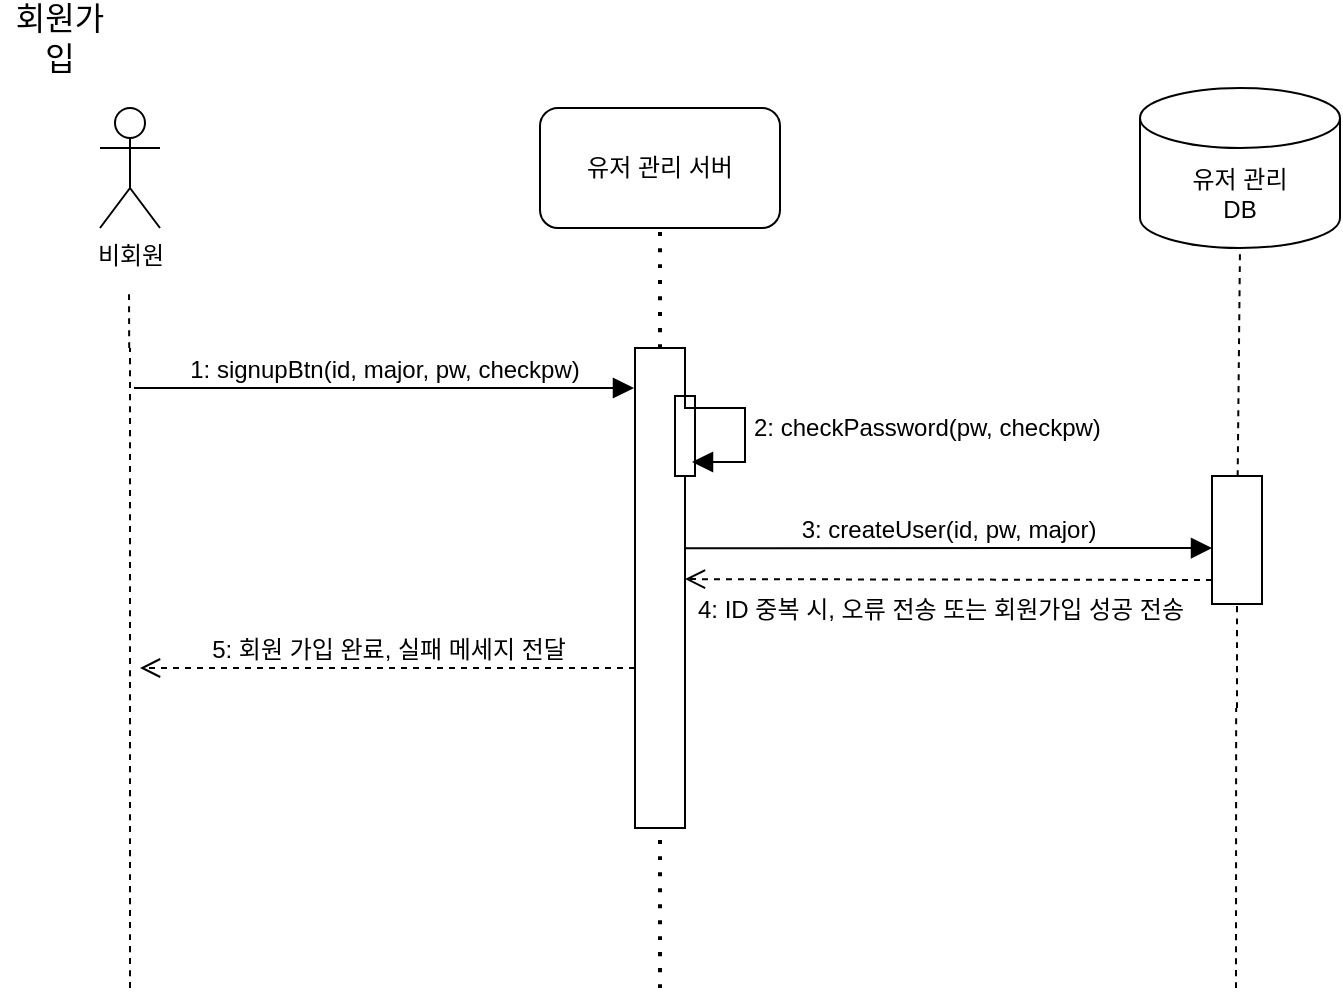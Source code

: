 <mxfile version="24.3.1" type="github" pages="7">
  <diagram name="회원가입" id="2YBvvXClWsGukQMizWep">
    <mxGraphModel dx="1224" dy="625" grid="1" gridSize="10" guides="1" tooltips="1" connect="1" arrows="1" fold="1" page="1" pageScale="1" pageWidth="850" pageHeight="1100" math="0" shadow="0">
      <root>
        <mxCell id="0" />
        <mxCell id="1" parent="0" />
        <mxCell id="lmq6LwTFipSiw43jhtWt-1" value="비회원" style="shape=umlActor;verticalLabelPosition=bottom;verticalAlign=top;html=1;outlineConnect=0;" parent="1" vertex="1">
          <mxGeometry x="100" y="80" width="30" height="60" as="geometry" />
        </mxCell>
        <mxCell id="lmq6LwTFipSiw43jhtWt-6" value="" style="endArrow=none;dashed=1;html=1;rounded=0;fontSize=12;startSize=8;endSize=8;curved=1;" parent="1" edge="1">
          <mxGeometry width="50" height="50" relative="1" as="geometry">
            <mxPoint x="114.6" y="200" as="sourcePoint" />
            <mxPoint x="114.5" y="170" as="targetPoint" />
          </mxGeometry>
        </mxCell>
        <mxCell id="lmq6LwTFipSiw43jhtWt-7" value="회원가입" style="text;html=1;align=center;verticalAlign=middle;whiteSpace=wrap;rounded=0;fontSize=16;" parent="1" vertex="1">
          <mxGeometry x="50" y="30" width="60" height="30" as="geometry" />
        </mxCell>
        <mxCell id="lmq6LwTFipSiw43jhtWt-12" value="유저 관리 서버" style="rounded=1;whiteSpace=wrap;html=1;" parent="1" vertex="1">
          <mxGeometry x="320" y="80" width="120" height="60" as="geometry" />
        </mxCell>
        <mxCell id="lmq6LwTFipSiw43jhtWt-13" value="유저 관리&lt;div&gt;DB&lt;/div&gt;" style="shape=cylinder3;whiteSpace=wrap;html=1;boundedLbl=1;backgroundOutline=1;size=15;" parent="1" vertex="1">
          <mxGeometry x="620" y="70" width="100" height="80" as="geometry" />
        </mxCell>
        <mxCell id="lmq6LwTFipSiw43jhtWt-14" value="" style="endArrow=none;dashed=1;html=1;dashPattern=1 3;strokeWidth=2;rounded=0;fontSize=12;startSize=8;endSize=8;curved=1;entryX=0.5;entryY=1;entryDx=0;entryDy=0;" parent="1" target="lmq6LwTFipSiw43jhtWt-12" edge="1">
          <mxGeometry width="50" height="50" relative="1" as="geometry">
            <mxPoint x="380" y="520" as="sourcePoint" />
            <mxPoint x="360" y="330" as="targetPoint" />
          </mxGeometry>
        </mxCell>
        <mxCell id="lmq6LwTFipSiw43jhtWt-15" value="" style="endArrow=none;dashed=1;html=1;rounded=0;fontSize=12;startSize=8;endSize=8;curved=1;entryX=0.5;entryY=1;entryDx=0;entryDy=0;entryPerimeter=0;" parent="1" source="lmq6LwTFipSiw43jhtWt-20" target="lmq6LwTFipSiw43jhtWt-13" edge="1">
          <mxGeometry width="50" height="50" relative="1" as="geometry">
            <mxPoint x="670" y="730" as="sourcePoint" />
            <mxPoint x="400" y="410" as="targetPoint" />
          </mxGeometry>
        </mxCell>
        <mxCell id="lmq6LwTFipSiw43jhtWt-18" value="" style="rounded=0;whiteSpace=wrap;html=1;" parent="1" vertex="1">
          <mxGeometry x="367.5" y="200" width="25" height="240" as="geometry" />
        </mxCell>
        <mxCell id="lmq6LwTFipSiw43jhtWt-16" value="1: signupBtn(id, major, pw, checkpw)" style="html=1;verticalAlign=bottom;endArrow=block;curved=0;rounded=0;fontSize=12;startSize=8;endSize=8;" parent="1" edge="1">
          <mxGeometry width="80" relative="1" as="geometry">
            <mxPoint x="117" y="220" as="sourcePoint" />
            <mxPoint x="367" y="220" as="targetPoint" />
          </mxGeometry>
        </mxCell>
        <mxCell id="lmq6LwTFipSiw43jhtWt-19" value="3: createUser(id, pw, major)" style="html=1;verticalAlign=bottom;endArrow=block;curved=0;rounded=0;fontSize=12;startSize=8;endSize=8;entryX=0;entryY=0.25;entryDx=0;entryDy=0;exitX=1.013;exitY=0.134;exitDx=0;exitDy=0;exitPerimeter=0;" parent="1" edge="1">
          <mxGeometry x="-0.003" width="80" relative="1" as="geometry">
            <mxPoint x="392.825" y="300.16" as="sourcePoint" />
            <mxPoint x="656" y="300" as="targetPoint" />
            <mxPoint as="offset" />
          </mxGeometry>
        </mxCell>
        <mxCell id="lmq6LwTFipSiw43jhtWt-21" value="" style="endArrow=none;dashed=1;html=1;rounded=0;fontSize=12;startSize=8;endSize=8;curved=1;entryX=0.5;entryY=1;entryDx=0;entryDy=0;entryPerimeter=0;" parent="1" target="lmq6LwTFipSiw43jhtWt-20" edge="1">
          <mxGeometry width="50" height="50" relative="1" as="geometry">
            <mxPoint x="668.5" y="380.0" as="sourcePoint" />
            <mxPoint x="670" y="150" as="targetPoint" />
          </mxGeometry>
        </mxCell>
        <mxCell id="lmq6LwTFipSiw43jhtWt-20" value="" style="rounded=0;whiteSpace=wrap;html=1;" parent="1" vertex="1">
          <mxGeometry x="656" y="264" width="25" height="64" as="geometry" />
        </mxCell>
        <mxCell id="lmq6LwTFipSiw43jhtWt-24" value="" style="endArrow=none;dashed=1;html=1;rounded=0;fontSize=12;startSize=8;endSize=8;curved=1;entryX=0.5;entryY=1;entryDx=0;entryDy=0;entryPerimeter=0;" parent="1" edge="1">
          <mxGeometry width="50" height="50" relative="1" as="geometry">
            <mxPoint x="668" y="520" as="sourcePoint" />
            <mxPoint x="668.08" y="380.0" as="targetPoint" />
          </mxGeometry>
        </mxCell>
        <mxCell id="lmq6LwTFipSiw43jhtWt-25" value="" style="html=1;points=[[0,0,0,0,5],[0,1,0,0,-5],[1,0,0,0,5],[1,1,0,0,-5]];perimeter=orthogonalPerimeter;outlineConnect=0;targetShapes=umlLifeline;portConstraint=eastwest;newEdgeStyle={&quot;curved&quot;:0,&quot;rounded&quot;:0};" parent="1" vertex="1">
          <mxGeometry x="387.5" y="224" width="10" height="40" as="geometry" />
        </mxCell>
        <mxCell id="lmq6LwTFipSiw43jhtWt-26" value="2: checkPassword(pw, checkpw)" style="html=1;align=left;spacingLeft=2;endArrow=block;rounded=0;edgeStyle=orthogonalEdgeStyle;curved=0;rounded=0;fontSize=12;startSize=8;endSize=8;" parent="1" edge="1">
          <mxGeometry x="0.233" relative="1" as="geometry">
            <mxPoint x="392.5" y="200" as="sourcePoint" />
            <Array as="points">
              <mxPoint x="422.5" y="230" />
            </Array>
            <mxPoint x="396" y="257" as="targetPoint" />
            <mxPoint as="offset" />
          </mxGeometry>
        </mxCell>
        <mxCell id="qiXM5G81pv3pnYCw4iOo-2" value="" style="endArrow=none;dashed=1;html=1;rounded=0;fontSize=12;startSize=8;endSize=8;curved=1;" parent="1" edge="1">
          <mxGeometry width="50" height="50" relative="1" as="geometry">
            <mxPoint x="115" y="520" as="sourcePoint" />
            <mxPoint x="115" y="200" as="targetPoint" />
          </mxGeometry>
        </mxCell>
        <mxCell id="P7dCZciEq1uVInMriKRR-4" value="5: 회원 가입 완료, 실패 메세지 전달" style="html=1;verticalAlign=bottom;endArrow=open;dashed=1;endSize=8;curved=0;rounded=0;fontSize=12;" parent="1" edge="1">
          <mxGeometry relative="1" as="geometry">
            <mxPoint x="367.5" y="360" as="sourcePoint" />
            <mxPoint x="120" y="360" as="targetPoint" />
            <mxPoint as="offset" />
          </mxGeometry>
        </mxCell>
        <mxCell id="Pxl3BmEbOAun1elkkA1w-1" value="4: ID 중복 시, 오류 전송 또는 회원가입 성공 전송" style="html=1;verticalAlign=bottom;endArrow=open;dashed=1;endSize=8;curved=0;rounded=0;fontSize=12;exitX=0;exitY=0.5;exitDx=0;exitDy=0;" parent="1" edge="1">
          <mxGeometry x="0.034" y="24" relative="1" as="geometry">
            <mxPoint x="656" y="316" as="sourcePoint" />
            <mxPoint x="392.5" y="315.55" as="targetPoint" />
            <mxPoint as="offset" />
          </mxGeometry>
        </mxCell>
      </root>
    </mxGraphModel>
  </diagram>
  <diagram name="로그인" id="xfcTjQgRxjcba2ydF7YO">
    <mxGraphModel dx="1224" dy="625" grid="1" gridSize="10" guides="1" tooltips="1" connect="1" arrows="1" fold="1" page="1" pageScale="1" pageWidth="850" pageHeight="1100" math="0" shadow="0">
      <root>
        <mxCell id="_w-2rEdW2O8Vtb92VAKG-0" />
        <mxCell id="_w-2rEdW2O8Vtb92VAKG-1" parent="_w-2rEdW2O8Vtb92VAKG-0" />
        <mxCell id="_w-2rEdW2O8Vtb92VAKG-2" value="회원" style="shape=umlActor;verticalLabelPosition=bottom;verticalAlign=top;html=1;outlineConnect=0;" parent="_w-2rEdW2O8Vtb92VAKG-1" vertex="1">
          <mxGeometry x="100" y="80" width="30" height="60" as="geometry" />
        </mxCell>
        <mxCell id="_w-2rEdW2O8Vtb92VAKG-4" value="로그인" style="text;html=1;align=center;verticalAlign=middle;whiteSpace=wrap;rounded=0;fontSize=16;" parent="_w-2rEdW2O8Vtb92VAKG-1" vertex="1">
          <mxGeometry x="50" y="30" width="60" height="30" as="geometry" />
        </mxCell>
        <mxCell id="_w-2rEdW2O8Vtb92VAKG-5" value="유저 관리 서버" style="rounded=1;whiteSpace=wrap;html=1;" parent="_w-2rEdW2O8Vtb92VAKG-1" vertex="1">
          <mxGeometry x="320" y="80" width="120" height="60" as="geometry" />
        </mxCell>
        <mxCell id="_w-2rEdW2O8Vtb92VAKG-6" value="유저 관리&lt;div&gt;DB&lt;/div&gt;" style="shape=cylinder3;whiteSpace=wrap;html=1;boundedLbl=1;backgroundOutline=1;size=15;" parent="_w-2rEdW2O8Vtb92VAKG-1" vertex="1">
          <mxGeometry x="620" y="70" width="100" height="80" as="geometry" />
        </mxCell>
        <mxCell id="_w-2rEdW2O8Vtb92VAKG-7" value="" style="endArrow=none;dashed=1;html=1;dashPattern=1 3;strokeWidth=2;rounded=0;fontSize=12;startSize=8;endSize=8;curved=1;entryX=0.5;entryY=1;entryDx=0;entryDy=0;" parent="_w-2rEdW2O8Vtb92VAKG-1" target="_w-2rEdW2O8Vtb92VAKG-5" edge="1">
          <mxGeometry width="50" height="50" relative="1" as="geometry">
            <mxPoint x="380" y="420" as="sourcePoint" />
            <mxPoint x="360" y="330" as="targetPoint" />
          </mxGeometry>
        </mxCell>
        <mxCell id="_w-2rEdW2O8Vtb92VAKG-8" value="" style="endArrow=none;dashed=1;html=1;rounded=0;fontSize=12;startSize=8;endSize=8;curved=1;entryX=0.5;entryY=1;entryDx=0;entryDy=0;entryPerimeter=0;" parent="_w-2rEdW2O8Vtb92VAKG-1" source="_w-2rEdW2O8Vtb92VAKG-13" target="_w-2rEdW2O8Vtb92VAKG-6" edge="1">
          <mxGeometry width="50" height="50" relative="1" as="geometry">
            <mxPoint x="670" y="730" as="sourcePoint" />
            <mxPoint x="400" y="410" as="targetPoint" />
          </mxGeometry>
        </mxCell>
        <mxCell id="_w-2rEdW2O8Vtb92VAKG-9" value="" style="rounded=0;whiteSpace=wrap;html=1;" parent="_w-2rEdW2O8Vtb92VAKG-1" vertex="1">
          <mxGeometry x="367.5" y="200" width="25" height="170" as="geometry" />
        </mxCell>
        <mxCell id="_w-2rEdW2O8Vtb92VAKG-10" value="1: loginBtn(id, password)" style="html=1;verticalAlign=bottom;endArrow=block;curved=0;rounded=0;fontSize=12;startSize=8;endSize=8;" parent="_w-2rEdW2O8Vtb92VAKG-1" edge="1">
          <mxGeometry x="-0.002" width="80" relative="1" as="geometry">
            <mxPoint x="120" y="220" as="sourcePoint" />
            <mxPoint x="370" y="220" as="targetPoint" />
            <mxPoint as="offset" />
          </mxGeometry>
        </mxCell>
        <mxCell id="_w-2rEdW2O8Vtb92VAKG-11" value="2: getUser(id, password)" style="html=1;verticalAlign=bottom;endArrow=block;curved=0;rounded=0;fontSize=12;startSize=8;endSize=8;entryX=0;entryY=0.5;entryDx=0;entryDy=0;" parent="_w-2rEdW2O8Vtb92VAKG-1" edge="1">
          <mxGeometry x="-0.001" width="80" relative="1" as="geometry">
            <mxPoint x="392.5" y="250" as="sourcePoint" />
            <mxPoint x="656" y="251" as="targetPoint" />
            <mxPoint as="offset" />
          </mxGeometry>
        </mxCell>
        <mxCell id="_w-2rEdW2O8Vtb92VAKG-12" value="" style="endArrow=none;dashed=1;html=1;rounded=0;fontSize=12;startSize=8;endSize=8;curved=1;entryX=0.5;entryY=1;entryDx=0;entryDy=0;entryPerimeter=0;" parent="_w-2rEdW2O8Vtb92VAKG-1" target="_w-2rEdW2O8Vtb92VAKG-13" edge="1">
          <mxGeometry width="50" height="50" relative="1" as="geometry">
            <mxPoint x="669" y="410" as="sourcePoint" />
            <mxPoint x="670" y="150" as="targetPoint" />
          </mxGeometry>
        </mxCell>
        <mxCell id="_w-2rEdW2O8Vtb92VAKG-13" value="" style="rounded=0;whiteSpace=wrap;html=1;" parent="_w-2rEdW2O8Vtb92VAKG-1" vertex="1">
          <mxGeometry x="656" y="240" width="25" height="30" as="geometry" />
        </mxCell>
        <mxCell id="_w-2rEdW2O8Vtb92VAKG-21" value="" style="endArrow=none;dashed=1;html=1;rounded=0;fontSize=12;startSize=8;endSize=8;curved=1;" parent="_w-2rEdW2O8Vtb92VAKG-1" edge="1">
          <mxGeometry width="50" height="50" relative="1" as="geometry">
            <mxPoint x="115" y="440" as="sourcePoint" />
            <mxPoint x="115" y="325" as="targetPoint" />
          </mxGeometry>
        </mxCell>
        <mxCell id="_w-2rEdW2O8Vtb92VAKG-26" value="" style="endArrow=none;dashed=1;html=1;rounded=0;fontSize=12;startSize=8;endSize=8;curved=1;" parent="_w-2rEdW2O8Vtb92VAKG-1" edge="1">
          <mxGeometry width="50" height="50" relative="1" as="geometry">
            <mxPoint x="115" y="295" as="sourcePoint" />
            <mxPoint x="115" y="170" as="targetPoint" />
          </mxGeometry>
        </mxCell>
        <mxCell id="_w-2rEdW2O8Vtb92VAKG-27" value="" style="rounded=0;whiteSpace=wrap;html=1;" parent="_w-2rEdW2O8Vtb92VAKG-1" vertex="1">
          <mxGeometry x="100" y="200" width="30" height="180" as="geometry" />
        </mxCell>
        <mxCell id="0CB9_bkX4wnjLnhcxF2E-0" value="3: 예외 상황 메시지 또는 로그인 성공 전송" style="html=1;verticalAlign=bottom;endArrow=open;dashed=1;endSize=8;curved=0;rounded=0;fontSize=12;exitX=0;exitY=0.5;exitDx=0;exitDy=0;" parent="_w-2rEdW2O8Vtb92VAKG-1" edge="1">
          <mxGeometry x="0.031" y="24" relative="1" as="geometry">
            <mxPoint x="656" y="260.45" as="sourcePoint" />
            <mxPoint x="392.5" y="260" as="targetPoint" />
            <mxPoint as="offset" />
          </mxGeometry>
        </mxCell>
        <mxCell id="0CB9_bkX4wnjLnhcxF2E-2" value="4: 로그인 성공, 실패 메세지 전달" style="html=1;verticalAlign=bottom;endArrow=open;dashed=1;endSize=8;curved=0;rounded=0;fontSize=12;" parent="_w-2rEdW2O8Vtb92VAKG-1" edge="1">
          <mxGeometry x="-0.0" y="20" relative="1" as="geometry">
            <mxPoint x="367.5" y="320.5" as="sourcePoint" />
            <mxPoint x="127.5" y="320" as="targetPoint" />
            <mxPoint as="offset" />
          </mxGeometry>
        </mxCell>
      </root>
    </mxGraphModel>
  </diagram>
  <diagram name="잔여 좌석 조회" id="xvWgONUb2aXQiGLllSk1">
    <mxGraphModel dx="1224" dy="625" grid="1" gridSize="10" guides="1" tooltips="1" connect="1" arrows="1" fold="1" page="1" pageScale="1" pageWidth="850" pageHeight="1100" math="0" shadow="0">
      <root>
        <mxCell id="2KBXHVVGUYB0KBsjJUZ5-0" />
        <mxCell id="2KBXHVVGUYB0KBsjJUZ5-1" parent="2KBXHVVGUYB0KBsjJUZ5-0" />
        <mxCell id="2KBXHVVGUYB0KBsjJUZ5-2" value="회원" style="shape=umlActor;verticalLabelPosition=bottom;verticalAlign=top;html=1;outlineConnect=0;" parent="2KBXHVVGUYB0KBsjJUZ5-1" vertex="1">
          <mxGeometry x="100" y="80" width="30" height="60" as="geometry" />
        </mxCell>
        <mxCell id="2KBXHVVGUYB0KBsjJUZ5-3" value="" style="endArrow=none;dashed=1;html=1;rounded=0;fontSize=12;startSize=8;endSize=8;curved=1;" parent="2KBXHVVGUYB0KBsjJUZ5-1" source="2KBXHVVGUYB0KBsjJUZ5-27" edge="1">
          <mxGeometry width="50" height="50" relative="1" as="geometry">
            <mxPoint x="114" y="720" as="sourcePoint" />
            <mxPoint x="114.5" y="170" as="targetPoint" />
          </mxGeometry>
        </mxCell>
        <mxCell id="2KBXHVVGUYB0KBsjJUZ5-4" value="잔여 좌석 조회" style="text;html=1;align=center;verticalAlign=middle;whiteSpace=wrap;rounded=0;fontSize=16;" parent="2KBXHVVGUYB0KBsjJUZ5-1" vertex="1">
          <mxGeometry x="50" y="30" width="170" height="30" as="geometry" />
        </mxCell>
        <mxCell id="2KBXHVVGUYB0KBsjJUZ5-5" value="좌석 관리 서버" style="rounded=1;whiteSpace=wrap;html=1;" parent="2KBXHVVGUYB0KBsjJUZ5-1" vertex="1">
          <mxGeometry x="320" y="80" width="120" height="60" as="geometry" />
        </mxCell>
        <mxCell id="2KBXHVVGUYB0KBsjJUZ5-6" value="좌석 관리&lt;div&gt;DB&lt;/div&gt;" style="shape=cylinder3;whiteSpace=wrap;html=1;boundedLbl=1;backgroundOutline=1;size=15;" parent="2KBXHVVGUYB0KBsjJUZ5-1" vertex="1">
          <mxGeometry x="620" y="70" width="100" height="80" as="geometry" />
        </mxCell>
        <mxCell id="2KBXHVVGUYB0KBsjJUZ5-7" value="" style="endArrow=none;dashed=1;html=1;dashPattern=1 3;strokeWidth=2;rounded=0;fontSize=12;startSize=8;endSize=8;curved=1;entryX=0.5;entryY=1;entryDx=0;entryDy=0;" parent="2KBXHVVGUYB0KBsjJUZ5-1" target="2KBXHVVGUYB0KBsjJUZ5-5" edge="1">
          <mxGeometry width="50" height="50" relative="1" as="geometry">
            <mxPoint x="380" y="390" as="sourcePoint" />
            <mxPoint x="360" y="330" as="targetPoint" />
          </mxGeometry>
        </mxCell>
        <mxCell id="2KBXHVVGUYB0KBsjJUZ5-8" value="" style="endArrow=none;dashed=1;html=1;rounded=0;fontSize=12;startSize=8;endSize=8;curved=1;entryX=0.5;entryY=1;entryDx=0;entryDy=0;entryPerimeter=0;" parent="2KBXHVVGUYB0KBsjJUZ5-1" source="2KBXHVVGUYB0KBsjJUZ5-13" target="2KBXHVVGUYB0KBsjJUZ5-6" edge="1">
          <mxGeometry width="50" height="50" relative="1" as="geometry">
            <mxPoint x="670" y="730" as="sourcePoint" />
            <mxPoint x="400" y="410" as="targetPoint" />
          </mxGeometry>
        </mxCell>
        <mxCell id="2KBXHVVGUYB0KBsjJUZ5-9" value="" style="rounded=0;whiteSpace=wrap;html=1;" parent="2KBXHVVGUYB0KBsjJUZ5-1" vertex="1">
          <mxGeometry x="367.5" y="200" width="25" height="170" as="geometry" />
        </mxCell>
        <mxCell id="2KBXHVVGUYB0KBsjJUZ5-10" value="1: searchBtn(location)" style="html=1;verticalAlign=bottom;endArrow=block;curved=0;rounded=0;fontSize=12;startSize=8;endSize=8;" parent="2KBXHVVGUYB0KBsjJUZ5-1" edge="1">
          <mxGeometry x="0.04" width="80" relative="1" as="geometry">
            <mxPoint x="120" y="220" as="sourcePoint" />
            <mxPoint x="370" y="220" as="targetPoint" />
            <mxPoint as="offset" />
          </mxGeometry>
        </mxCell>
        <mxCell id="2KBXHVVGUYB0KBsjJUZ5-12" value="" style="endArrow=none;dashed=1;html=1;rounded=0;fontSize=12;startSize=8;endSize=8;curved=1;entryX=0.5;entryY=1;entryDx=0;entryDy=0;entryPerimeter=0;" parent="2KBXHVVGUYB0KBsjJUZ5-1" target="2KBXHVVGUYB0KBsjJUZ5-13" edge="1">
          <mxGeometry width="50" height="50" relative="1" as="geometry">
            <mxPoint x="668.5" y="380" as="sourcePoint" />
            <mxPoint x="670" y="150" as="targetPoint" />
          </mxGeometry>
        </mxCell>
        <mxCell id="2KBXHVVGUYB0KBsjJUZ5-13" value="" style="rounded=0;whiteSpace=wrap;html=1;" parent="2KBXHVVGUYB0KBsjJUZ5-1" vertex="1">
          <mxGeometry x="657.5" y="226" width="25" height="54" as="geometry" />
        </mxCell>
        <mxCell id="2KBXHVVGUYB0KBsjJUZ5-14" value="2: getLocation(locationID)" style="html=1;verticalAlign=bottom;endArrow=block;curved=0;rounded=0;fontSize=12;startSize=8;endSize=8;entryX=0;entryY=0.5;entryDx=0;entryDy=0;" parent="2KBXHVVGUYB0KBsjJUZ5-1" edge="1">
          <mxGeometry x="-0.001" width="80" relative="1" as="geometry">
            <mxPoint x="392.5" y="240" as="sourcePoint" />
            <mxPoint x="656" y="241" as="targetPoint" />
            <mxPoint as="offset" />
          </mxGeometry>
        </mxCell>
        <mxCell id="2KBXHVVGUYB0KBsjJUZ5-21" value="" style="endArrow=none;dashed=1;html=1;rounded=0;fontSize=12;startSize=8;endSize=8;curved=1;entryX=0.5;entryY=1;entryDx=0;entryDy=0;" parent="2KBXHVVGUYB0KBsjJUZ5-1" target="2KBXHVVGUYB0KBsjJUZ5-27" edge="1">
          <mxGeometry width="50" height="50" relative="1" as="geometry">
            <mxPoint x="115" y="410" as="sourcePoint" />
            <mxPoint x="115" y="325" as="targetPoint" />
          </mxGeometry>
        </mxCell>
        <mxCell id="2KBXHVVGUYB0KBsjJUZ5-26" value="" style="endArrow=none;dashed=1;html=1;rounded=0;fontSize=12;startSize=8;endSize=8;curved=1;" parent="2KBXHVVGUYB0KBsjJUZ5-1" target="2KBXHVVGUYB0KBsjJUZ5-27" edge="1">
          <mxGeometry width="50" height="50" relative="1" as="geometry">
            <mxPoint x="115" y="295" as="sourcePoint" />
            <mxPoint x="114.5" y="170" as="targetPoint" />
          </mxGeometry>
        </mxCell>
        <mxCell id="2KBXHVVGUYB0KBsjJUZ5-27" value="" style="rounded=0;whiteSpace=wrap;html=1;" parent="2KBXHVVGUYB0KBsjJUZ5-1" vertex="1">
          <mxGeometry x="100" y="200" width="30" height="170" as="geometry" />
        </mxCell>
        <mxCell id="nW3mKr6mxA57iR2Dk-kb-0" value="3: 해당 장소 좌석 정보 전송" style="html=1;verticalAlign=bottom;endArrow=open;dashed=1;endSize=8;curved=0;rounded=0;fontSize=12;exitX=0;exitY=0.5;exitDx=0;exitDy=0;" parent="2KBXHVVGUYB0KBsjJUZ5-1" edge="1">
          <mxGeometry x="0.03" y="24" relative="1" as="geometry">
            <mxPoint x="656" y="260.45" as="sourcePoint" />
            <mxPoint x="392.5" y="260" as="targetPoint" />
            <mxPoint as="offset" />
          </mxGeometry>
        </mxCell>
        <mxCell id="nW3mKr6mxA57iR2Dk-kb-1" value="4: 해당 장소 좌석 정보 보여주기" style="html=1;verticalAlign=bottom;endArrow=open;dashed=1;endSize=8;curved=0;rounded=0;fontSize=12;exitX=0.009;exitY=0.346;exitDx=0;exitDy=0;exitPerimeter=0;entryX=0.975;entryY=0.346;entryDx=0;entryDy=0;entryPerimeter=0;" parent="2KBXHVVGUYB0KBsjJUZ5-1" edge="1">
          <mxGeometry x="0.03" y="24" relative="1" as="geometry">
            <mxPoint x="368.475" y="330.0" as="sourcePoint" />
            <mxPoint x="130" y="330.0" as="targetPoint" />
            <mxPoint as="offset" />
          </mxGeometry>
        </mxCell>
      </root>
    </mxGraphModel>
  </diagram>
  <diagram name="좌석 배정 신청" id="WIGZHKo7qlWPfyPU66E1">
    <mxGraphModel dx="1224" dy="625" grid="1" gridSize="10" guides="1" tooltips="1" connect="1" arrows="1" fold="1" page="1" pageScale="1" pageWidth="850" pageHeight="1100" math="0" shadow="0">
      <root>
        <mxCell id="PpwfPjqyfCliycpSLVlc-0" />
        <mxCell id="PpwfPjqyfCliycpSLVlc-1" parent="PpwfPjqyfCliycpSLVlc-0" />
        <mxCell id="4zJOaKiFR_U7AnjllImi-12" value="" style="endArrow=none;dashed=1;html=1;rounded=0;fontSize=12;startSize=8;endSize=8;curved=1;entryX=0.5;entryY=1;entryDx=0;entryDy=0;entryPerimeter=0;" parent="PpwfPjqyfCliycpSLVlc-1" edge="1">
          <mxGeometry width="50" height="50" relative="1" as="geometry">
            <mxPoint x="309" y="780" as="sourcePoint" />
            <mxPoint x="309.25" y="550" as="targetPoint" />
          </mxGeometry>
        </mxCell>
        <mxCell id="PpwfPjqyfCliycpSLVlc-2" value="회원" style="shape=umlActor;verticalLabelPosition=bottom;verticalAlign=top;html=1;outlineConnect=0;" parent="PpwfPjqyfCliycpSLVlc-1" vertex="1">
          <mxGeometry x="30" y="100" width="30" height="60" as="geometry" />
        </mxCell>
        <mxCell id="PpwfPjqyfCliycpSLVlc-3" value="" style="endArrow=none;dashed=1;html=1;rounded=0;fontSize=12;startSize=8;endSize=8;curved=1;" parent="PpwfPjqyfCliycpSLVlc-1" source="PpwfPjqyfCliycpSLVlc-18" edge="1">
          <mxGeometry width="50" height="50" relative="1" as="geometry">
            <mxPoint x="44" y="740" as="sourcePoint" />
            <mxPoint x="44.5" y="190" as="targetPoint" />
          </mxGeometry>
        </mxCell>
        <mxCell id="PpwfPjqyfCliycpSLVlc-4" value="좌석 배정 신청" style="text;html=1;align=center;verticalAlign=middle;whiteSpace=wrap;rounded=0;fontSize=16;" parent="PpwfPjqyfCliycpSLVlc-1" vertex="1">
          <mxGeometry x="50" y="30" width="170" height="30" as="geometry" />
        </mxCell>
        <mxCell id="PpwfPjqyfCliycpSLVlc-5" value="좌석 관리 서버" style="rounded=1;whiteSpace=wrap;html=1;" parent="PpwfPjqyfCliycpSLVlc-1" vertex="1">
          <mxGeometry x="250" y="100" width="120" height="60" as="geometry" />
        </mxCell>
        <mxCell id="PpwfPjqyfCliycpSLVlc-6" value="좌석 관리&lt;div&gt;DB&lt;/div&gt;" style="shape=cylinder3;whiteSpace=wrap;html=1;boundedLbl=1;backgroundOutline=1;size=15;" parent="PpwfPjqyfCliycpSLVlc-1" vertex="1">
          <mxGeometry x="460" y="90" width="100" height="80" as="geometry" />
        </mxCell>
        <mxCell id="PpwfPjqyfCliycpSLVlc-7" value="" style="endArrow=none;dashed=1;html=1;dashPattern=1 3;strokeWidth=2;rounded=0;fontSize=12;startSize=8;endSize=8;curved=1;entryX=0.5;entryY=1;entryDx=0;entryDy=0;" parent="PpwfPjqyfCliycpSLVlc-1" target="PpwfPjqyfCliycpSLVlc-5" edge="1">
          <mxGeometry width="50" height="50" relative="1" as="geometry">
            <mxPoint x="310" y="410" as="sourcePoint" />
            <mxPoint x="290" y="350" as="targetPoint" />
          </mxGeometry>
        </mxCell>
        <mxCell id="PpwfPjqyfCliycpSLVlc-8" value="" style="endArrow=none;dashed=1;html=1;rounded=0;fontSize=12;startSize=8;endSize=8;curved=1;entryX=0.5;entryY=1;entryDx=0;entryDy=0;entryPerimeter=0;" parent="PpwfPjqyfCliycpSLVlc-1" source="4zJOaKiFR_U7AnjllImi-1" target="PpwfPjqyfCliycpSLVlc-6" edge="1">
          <mxGeometry width="50" height="50" relative="1" as="geometry">
            <mxPoint x="510" y="750" as="sourcePoint" />
            <mxPoint x="240" y="430" as="targetPoint" />
          </mxGeometry>
        </mxCell>
        <mxCell id="PpwfPjqyfCliycpSLVlc-9" value="" style="rounded=0;whiteSpace=wrap;html=1;" parent="PpwfPjqyfCliycpSLVlc-1" vertex="1">
          <mxGeometry x="297.5" y="220" width="25" height="440" as="geometry" />
        </mxCell>
        <mxCell id="PpwfPjqyfCliycpSLVlc-10" value="1: detailBtn(location, seatNum)" style="html=1;verticalAlign=bottom;endArrow=block;curved=0;rounded=0;fontSize=12;startSize=8;endSize=8;" parent="PpwfPjqyfCliycpSLVlc-1" edge="1">
          <mxGeometry width="80" relative="1" as="geometry">
            <mxPoint x="50" y="240" as="sourcePoint" />
            <mxPoint x="300" y="240" as="targetPoint" />
          </mxGeometry>
        </mxCell>
        <mxCell id="PpwfPjqyfCliycpSLVlc-11" value="" style="endArrow=none;dashed=1;html=1;rounded=0;fontSize=12;startSize=8;endSize=8;curved=1;entryX=0.5;entryY=1;entryDx=0;entryDy=0;entryPerimeter=0;" parent="PpwfPjqyfCliycpSLVlc-1" source="4zJOaKiFR_U7AnjllImi-18" target="PpwfPjqyfCliycpSLVlc-12" edge="1">
          <mxGeometry width="50" height="50" relative="1" as="geometry">
            <mxPoint x="509" y="700" as="sourcePoint" />
            <mxPoint x="510" y="170" as="targetPoint" />
          </mxGeometry>
        </mxCell>
        <mxCell id="PpwfPjqyfCliycpSLVlc-12" value="" style="rounded=0;whiteSpace=wrap;html=1;" parent="PpwfPjqyfCliycpSLVlc-1" vertex="1">
          <mxGeometry x="496" y="330" width="25" height="60" as="geometry" />
        </mxCell>
        <mxCell id="PpwfPjqyfCliycpSLVlc-13" value="해당 좌석이 대여가 가능한지 확인" style="html=1;verticalAlign=bottom;endArrow=block;curved=0;rounded=0;fontSize=12;startSize=8;endSize=8;" parent="PpwfPjqyfCliycpSLVlc-1" edge="1">
          <mxGeometry x="0.002" width="80" relative="1" as="geometry">
            <mxPoint x="323.5" y="350" as="sourcePoint" />
            <mxPoint x="490" y="350" as="targetPoint" />
            <mxPoint as="offset" />
          </mxGeometry>
        </mxCell>
        <mxCell id="PpwfPjqyfCliycpSLVlc-15" value="" style="endArrow=none;dashed=1;html=1;rounded=0;fontSize=12;startSize=8;endSize=8;curved=1;entryX=0.5;entryY=1;entryDx=0;entryDy=0;" parent="PpwfPjqyfCliycpSLVlc-1" target="PpwfPjqyfCliycpSLVlc-18" edge="1">
          <mxGeometry width="50" height="50" relative="1" as="geometry">
            <mxPoint x="45" y="750" as="sourcePoint" />
            <mxPoint x="45" y="345" as="targetPoint" />
          </mxGeometry>
        </mxCell>
        <mxCell id="PpwfPjqyfCliycpSLVlc-16" value="5:&amp;nbsp;&lt;span style=&quot;text-align: left; background-color: rgb(251, 251, 251);&quot;&gt;applyBtn(id, major, seatNum, location)&lt;/span&gt;" style="html=1;verticalAlign=bottom;endArrow=block;curved=0;rounded=0;fontSize=12;startSize=8;endSize=8;" parent="PpwfPjqyfCliycpSLVlc-1" edge="1">
          <mxGeometry x="0.002" width="80" relative="1" as="geometry">
            <mxPoint x="47.5" y="326" as="sourcePoint" />
            <mxPoint x="297.5" y="326" as="targetPoint" />
            <mxPoint as="offset" />
          </mxGeometry>
        </mxCell>
        <mxCell id="PpwfPjqyfCliycpSLVlc-17" value="" style="endArrow=none;dashed=1;html=1;rounded=0;fontSize=12;startSize=8;endSize=8;curved=1;" parent="PpwfPjqyfCliycpSLVlc-1" target="PpwfPjqyfCliycpSLVlc-18" edge="1">
          <mxGeometry width="50" height="50" relative="1" as="geometry">
            <mxPoint x="45" y="315" as="sourcePoint" />
            <mxPoint x="44.5" y="190" as="targetPoint" />
          </mxGeometry>
        </mxCell>
        <mxCell id="PpwfPjqyfCliycpSLVlc-18" value="" style="rounded=0;whiteSpace=wrap;html=1;" parent="PpwfPjqyfCliycpSLVlc-1" vertex="1">
          <mxGeometry x="30" y="220" width="30" height="440" as="geometry" />
        </mxCell>
        <mxCell id="PpwfPjqyfCliycpSLVlc-19" value="이미 사용 중인 좌석일 경우, 대여 불가 공지" style="html=1;verticalAlign=bottom;endArrow=block;curved=0;rounded=0;fontSize=12;startSize=8;endSize=8;exitX=-0.06;exitY=0.384;exitDx=0;exitDy=0;exitPerimeter=0;entryX=1.067;entryY=0.389;entryDx=0;entryDy=0;entryPerimeter=0;" parent="PpwfPjqyfCliycpSLVlc-1" source="PpwfPjqyfCliycpSLVlc-9" target="PpwfPjqyfCliycpSLVlc-18" edge="1">
          <mxGeometry x="-0.021" y="1" width="80" relative="1" as="geometry">
            <mxPoint x="297.5" y="370" as="sourcePoint" />
            <mxPoint x="70" y="366" as="targetPoint" />
            <mxPoint as="offset" />
          </mxGeometry>
        </mxCell>
        <mxCell id="4zJOaKiFR_U7AnjllImi-0" value="2: getSeat(location, seatNum)" style="html=1;verticalAlign=bottom;endArrow=block;curved=0;rounded=0;fontSize=12;startSize=8;endSize=8;entryX=0;entryY=0.25;entryDx=0;entryDy=0;exitX=0.995;exitY=0.082;exitDx=0;exitDy=0;exitPerimeter=0;" parent="PpwfPjqyfCliycpSLVlc-1" source="PpwfPjqyfCliycpSLVlc-9" target="4zJOaKiFR_U7AnjllImi-1" edge="1">
          <mxGeometry x="0.009" y="7" width="80" relative="1" as="geometry">
            <mxPoint x="322.5" y="260" as="sourcePoint" />
            <mxPoint x="490" y="261" as="targetPoint" />
            <mxPoint as="offset" />
          </mxGeometry>
        </mxCell>
        <mxCell id="4zJOaKiFR_U7AnjllImi-2" value="" style="endArrow=none;dashed=1;html=1;rounded=0;fontSize=12;startSize=8;endSize=8;curved=1;entryX=0.5;entryY=1;entryDx=0;entryDy=0;entryPerimeter=0;" parent="PpwfPjqyfCliycpSLVlc-1" source="PpwfPjqyfCliycpSLVlc-12" target="4zJOaKiFR_U7AnjllImi-1" edge="1">
          <mxGeometry width="50" height="50" relative="1" as="geometry">
            <mxPoint x="509" y="340" as="sourcePoint" />
            <mxPoint x="510" y="170" as="targetPoint" />
          </mxGeometry>
        </mxCell>
        <mxCell id="4zJOaKiFR_U7AnjllImi-1" value="" style="rounded=0;whiteSpace=wrap;html=1;" parent="PpwfPjqyfCliycpSLVlc-1" vertex="1">
          <mxGeometry x="496" y="250" width="25" height="30" as="geometry" />
        </mxCell>
        <mxCell id="4zJOaKiFR_U7AnjllImi-3" value="사용자 관리&lt;div&gt;DB&lt;/div&gt;" style="shape=cylinder3;whiteSpace=wrap;html=1;boundedLbl=1;backgroundOutline=1;size=15;" parent="PpwfPjqyfCliycpSLVlc-1" vertex="1">
          <mxGeometry x="620" y="90" width="100" height="80" as="geometry" />
        </mxCell>
        <mxCell id="4zJOaKiFR_U7AnjllImi-4" value="" style="endArrow=none;dashed=1;html=1;rounded=0;fontSize=12;startSize=8;endSize=8;curved=1;entryX=0.5;entryY=1;entryDx=0;entryDy=0;entryPerimeter=0;" parent="PpwfPjqyfCliycpSLVlc-1" target="4zJOaKiFR_U7AnjllImi-3" edge="1">
          <mxGeometry width="50" height="50" relative="1" as="geometry">
            <mxPoint x="670" y="750" as="sourcePoint" />
            <mxPoint x="400" y="430" as="targetPoint" />
          </mxGeometry>
        </mxCell>
        <mxCell id="4zJOaKiFR_U7AnjllImi-5" value="" style="endArrow=none;dashed=1;html=1;rounded=0;fontSize=12;startSize=8;endSize=8;curved=1;entryX=0.5;entryY=1;entryDx=0;entryDy=0;entryPerimeter=0;" parent="PpwfPjqyfCliycpSLVlc-1" target="4zJOaKiFR_U7AnjllImi-6" edge="1">
          <mxGeometry width="50" height="50" relative="1" as="geometry">
            <mxPoint x="668.5" y="400" as="sourcePoint" />
            <mxPoint x="670" y="170" as="targetPoint" />
          </mxGeometry>
        </mxCell>
        <mxCell id="4zJOaKiFR_U7AnjllImi-6" value="" style="rounded=0;whiteSpace=wrap;html=1;" parent="PpwfPjqyfCliycpSLVlc-1" vertex="1">
          <mxGeometry x="657.5" y="400" width="25" height="30" as="geometry" />
        </mxCell>
        <mxCell id="4zJOaKiFR_U7AnjllImi-9" value="회원의 학부 정보 조회 &amp;nbsp;" style="html=1;verticalAlign=bottom;endArrow=block;curved=0;rounded=0;fontSize=12;startSize=8;endSize=8;entryX=0;entryY=0.5;entryDx=0;entryDy=0;" parent="PpwfPjqyfCliycpSLVlc-1" target="4zJOaKiFR_U7AnjllImi-6" edge="1">
          <mxGeometry x="0.002" width="80" relative="1" as="geometry">
            <mxPoint x="322.5" y="414.5" as="sourcePoint" />
            <mxPoint x="494" y="415.5" as="targetPoint" />
            <mxPoint as="offset" />
          </mxGeometry>
        </mxCell>
        <mxCell id="4zJOaKiFR_U7AnjllImi-10" value="해당 좌석의 가능 학부 정보 조회" style="html=1;verticalAlign=bottom;endArrow=block;curved=0;rounded=0;fontSize=12;startSize=8;endSize=8;entryX=-0.055;entryY=0.363;entryDx=0;entryDy=0;entryPerimeter=0;" parent="PpwfPjqyfCliycpSLVlc-1" edge="1">
          <mxGeometry x="0.002" width="80" relative="1" as="geometry">
            <mxPoint x="324.5" y="380" as="sourcePoint" />
            <mxPoint x="496" y="381" as="targetPoint" />
            <mxPoint as="offset" />
          </mxGeometry>
        </mxCell>
        <mxCell id="4zJOaKiFR_U7AnjllImi-13" value="" style="html=1;points=[[0,0,0,0,5],[0,1,0,0,-5],[1,0,0,0,5],[1,1,0,0,-5]];perimeter=orthogonalPerimeter;outlineConnect=0;targetShapes=umlLifeline;portConstraint=eastwest;newEdgeStyle={&quot;curved&quot;:0,&quot;rounded&quot;:0};" parent="PpwfPjqyfCliycpSLVlc-1" vertex="1">
          <mxGeometry x="322.5" y="470" width="10" height="40" as="geometry" />
        </mxCell>
        <mxCell id="4zJOaKiFR_U7AnjllImi-14" value="회원 학부 정보와 좌석의 가능 학부 정보가 일치하는지 확인" style="html=1;align=left;spacingLeft=2;endArrow=block;rounded=0;edgeStyle=orthogonalEdgeStyle;curved=0;rounded=0;fontSize=12;startSize=8;endSize=8;" parent="PpwfPjqyfCliycpSLVlc-1" target="4zJOaKiFR_U7AnjllImi-13" edge="1">
          <mxGeometry x="0.012" relative="1" as="geometry">
            <mxPoint x="325" y="457" as="sourcePoint" />
            <Array as="points">
              <mxPoint x="355" y="457" />
              <mxPoint x="355" y="490" />
            </Array>
            <mxPoint as="offset" />
          </mxGeometry>
        </mxCell>
        <mxCell id="4zJOaKiFR_U7AnjllImi-16" value="일치하지 않을 경우, 대여 불가 공지&lt;div&gt;일치할 경우, 좌석 대여 성공 공지&lt;/div&gt;" style="html=1;verticalAlign=bottom;endArrow=block;curved=0;rounded=0;fontSize=12;startSize=8;endSize=8;exitX=-0.1;exitY=0.926;exitDx=0;exitDy=0;exitPerimeter=0;entryX=1.056;entryY=0.928;entryDx=0;entryDy=0;entryPerimeter=0;" parent="PpwfPjqyfCliycpSLVlc-1" source="PpwfPjqyfCliycpSLVlc-9" target="PpwfPjqyfCliycpSLVlc-18" edge="1">
          <mxGeometry x="-0.021" y="1" width="80" relative="1" as="geometry">
            <mxPoint x="300" y="550" as="sourcePoint" />
            <mxPoint x="64" y="570" as="targetPoint" />
            <mxPoint as="offset" />
          </mxGeometry>
        </mxCell>
        <mxCell id="4zJOaKiFR_U7AnjllImi-19" value="" style="endArrow=none;dashed=1;html=1;rounded=0;fontSize=12;startSize=8;endSize=8;curved=1;entryX=0.5;entryY=1;entryDx=0;entryDy=0;entryPerimeter=0;" parent="PpwfPjqyfCliycpSLVlc-1" target="4zJOaKiFR_U7AnjllImi-18" edge="1">
          <mxGeometry width="50" height="50" relative="1" as="geometry">
            <mxPoint x="509" y="770" as="sourcePoint" />
            <mxPoint x="509" y="390" as="targetPoint" />
          </mxGeometry>
        </mxCell>
        <mxCell id="4zJOaKiFR_U7AnjllImi-18" value="" style="rounded=0;whiteSpace=wrap;html=1;" parent="PpwfPjqyfCliycpSLVlc-1" vertex="1">
          <mxGeometry x="496" y="540" width="25" height="30" as="geometry" />
        </mxCell>
        <mxCell id="4zJOaKiFR_U7AnjllImi-20" value="일치할 경우,&lt;div&gt;해당 좌석 상태 대여 중으로 업데이트&lt;/div&gt;" style="html=1;verticalAlign=bottom;endArrow=block;curved=0;rounded=0;fontSize=12;startSize=8;endSize=8;entryX=-0.055;entryY=0.363;entryDx=0;entryDy=0;entryPerimeter=0;" parent="PpwfPjqyfCliycpSLVlc-1" edge="1">
          <mxGeometry x="0.002" width="80" relative="1" as="geometry">
            <mxPoint x="324.5" y="554.5" as="sourcePoint" />
            <mxPoint x="496" y="555.5" as="targetPoint" />
            <mxPoint as="offset" />
          </mxGeometry>
        </mxCell>
        <mxCell id="zuwIt1YXjz1c-ViQoDfs-0" value="일치할 경우,&lt;div&gt;해당 회원의 상태를 이용 중으로 업데이트&lt;/div&gt;" style="html=1;verticalAlign=bottom;endArrow=block;curved=0;rounded=0;fontSize=12;startSize=8;endSize=8;entryX=0;entryY=0.75;entryDx=0;entryDy=0;" parent="PpwfPjqyfCliycpSLVlc-1" target="zuwIt1YXjz1c-ViQoDfs-1" edge="1">
          <mxGeometry x="0.002" width="80" relative="1" as="geometry">
            <mxPoint x="324.5" y="610" as="sourcePoint" />
            <mxPoint x="620" y="610" as="targetPoint" />
            <mxPoint as="offset" />
          </mxGeometry>
        </mxCell>
        <mxCell id="zuwIt1YXjz1c-ViQoDfs-1" value="" style="rounded=0;whiteSpace=wrap;html=1;" parent="PpwfPjqyfCliycpSLVlc-1" vertex="1">
          <mxGeometry x="660" y="590" width="25" height="30" as="geometry" />
        </mxCell>
        <mxCell id="HxDU7NuDoknfD3pTdt9l-0" value="3: 해당 좌석 상세 정보 전송" style="html=1;verticalAlign=bottom;endArrow=open;dashed=1;endSize=8;curved=0;rounded=0;fontSize=12;entryX=0.975;entryY=0.346;entryDx=0;entryDy=0;entryPerimeter=0;exitX=0;exitY=0.633;exitDx=0;exitDy=0;exitPerimeter=0;" parent="PpwfPjqyfCliycpSLVlc-1" source="4zJOaKiFR_U7AnjllImi-1" edge="1">
          <mxGeometry x="0.03" y="24" relative="1" as="geometry">
            <mxPoint x="490" y="270" as="sourcePoint" />
            <mxPoint x="321.53" y="270.0" as="targetPoint" />
            <mxPoint as="offset" />
          </mxGeometry>
        </mxCell>
        <mxCell id="HxDU7NuDoknfD3pTdt9l-1" value="4: 해당 좌석에 대한 정보 제공" style="html=1;verticalAlign=bottom;endArrow=open;dashed=1;endSize=8;curved=0;rounded=0;fontSize=12;exitX=0.009;exitY=0.346;exitDx=0;exitDy=0;exitPerimeter=0;entryX=0.975;entryY=0.346;entryDx=0;entryDy=0;entryPerimeter=0;" parent="PpwfPjqyfCliycpSLVlc-1" edge="1">
          <mxGeometry x="-0.004" y="20" relative="1" as="geometry">
            <mxPoint x="298.475" y="280.0" as="sourcePoint" />
            <mxPoint x="60" y="280.0" as="targetPoint" />
            <mxPoint as="offset" />
          </mxGeometry>
        </mxCell>
      </root>
    </mxGraphModel>
  </diagram>
  <diagram name="배정 좌석 확인" id="Ps8qZK3bL49_wSJUb_Qv">
    <mxGraphModel dx="1224" dy="625" grid="1" gridSize="10" guides="1" tooltips="1" connect="1" arrows="1" fold="1" page="1" pageScale="1" pageWidth="850" pageHeight="1100" math="0" shadow="0">
      <root>
        <mxCell id="nsABx-BomZK_lhBhXkGz-0" />
        <mxCell id="nsABx-BomZK_lhBhXkGz-1" parent="nsABx-BomZK_lhBhXkGz-0" />
        <mxCell id="nsABx-BomZK_lhBhXkGz-3" value="회원" style="shape=umlActor;verticalLabelPosition=bottom;verticalAlign=top;html=1;outlineConnect=0;" parent="nsABx-BomZK_lhBhXkGz-1" vertex="1">
          <mxGeometry x="30" y="110" width="30" height="60" as="geometry" />
        </mxCell>
        <mxCell id="nsABx-BomZK_lhBhXkGz-4" value="" style="endArrow=none;dashed=1;html=1;rounded=0;fontSize=12;startSize=8;endSize=8;curved=1;" parent="nsABx-BomZK_lhBhXkGz-1" source="nsABx-BomZK_lhBhXkGz-19" edge="1">
          <mxGeometry width="50" height="50" relative="1" as="geometry">
            <mxPoint x="44" y="750" as="sourcePoint" />
            <mxPoint x="44.5" y="200" as="targetPoint" />
          </mxGeometry>
        </mxCell>
        <mxCell id="nsABx-BomZK_lhBhXkGz-5" value="배정 좌석 확인" style="text;html=1;align=center;verticalAlign=middle;whiteSpace=wrap;rounded=0;fontSize=16;" parent="nsABx-BomZK_lhBhXkGz-1" vertex="1">
          <mxGeometry x="50" y="30" width="170" height="30" as="geometry" />
        </mxCell>
        <mxCell id="nsABx-BomZK_lhBhXkGz-6" value="유저 관리 서버" style="rounded=1;whiteSpace=wrap;html=1;" parent="nsABx-BomZK_lhBhXkGz-1" vertex="1">
          <mxGeometry x="250" y="110" width="120" height="60" as="geometry" />
        </mxCell>
        <mxCell id="nsABx-BomZK_lhBhXkGz-7" value="좌석 관리&lt;div&gt;DB&lt;/div&gt;" style="shape=cylinder3;whiteSpace=wrap;html=1;boundedLbl=1;backgroundOutline=1;size=15;" parent="nsABx-BomZK_lhBhXkGz-1" vertex="1">
          <mxGeometry x="670" y="100" width="100" height="80" as="geometry" />
        </mxCell>
        <mxCell id="nsABx-BomZK_lhBhXkGz-8" value="" style="endArrow=none;dashed=1;html=1;dashPattern=1 3;strokeWidth=2;rounded=0;fontSize=12;startSize=8;endSize=8;curved=1;entryX=0.5;entryY=1;entryDx=0;entryDy=0;" parent="nsABx-BomZK_lhBhXkGz-1" target="nsABx-BomZK_lhBhXkGz-6" edge="1">
          <mxGeometry width="50" height="50" relative="1" as="geometry">
            <mxPoint x="310" y="490" as="sourcePoint" />
            <mxPoint x="290" y="360" as="targetPoint" />
          </mxGeometry>
        </mxCell>
        <mxCell id="nsABx-BomZK_lhBhXkGz-9" value="" style="endArrow=none;dashed=1;html=1;rounded=0;fontSize=12;startSize=8;endSize=8;curved=1;entryX=0.5;entryY=1;entryDx=0;entryDy=0;entryPerimeter=0;" parent="nsABx-BomZK_lhBhXkGz-1" source="nsABx-BomZK_lhBhXkGz-13" target="nsABx-BomZK_lhBhXkGz-7" edge="1">
          <mxGeometry width="50" height="50" relative="1" as="geometry">
            <mxPoint x="718.737" y="260" as="sourcePoint" />
            <mxPoint x="450" y="440" as="targetPoint" />
          </mxGeometry>
        </mxCell>
        <mxCell id="nsABx-BomZK_lhBhXkGz-10" value="" style="rounded=0;whiteSpace=wrap;html=1;" parent="nsABx-BomZK_lhBhXkGz-1" vertex="1">
          <mxGeometry x="297.5" y="230" width="25" height="150" as="geometry" />
        </mxCell>
        <mxCell id="nsABx-BomZK_lhBhXkGz-11" value="1: 나의 배정 좌석 확인 서비스 클릭" style="html=1;verticalAlign=bottom;endArrow=block;curved=0;rounded=0;fontSize=12;startSize=8;endSize=8;" parent="nsABx-BomZK_lhBhXkGz-1" edge="1">
          <mxGeometry width="80" relative="1" as="geometry">
            <mxPoint x="50" y="250" as="sourcePoint" />
            <mxPoint x="300" y="250" as="targetPoint" />
          </mxGeometry>
        </mxCell>
        <mxCell id="nsABx-BomZK_lhBhXkGz-12" value="" style="endArrow=none;dashed=1;html=1;rounded=0;fontSize=12;startSize=8;endSize=8;curved=1;entryX=0.5;entryY=1;entryDx=0;entryDy=0;entryPerimeter=0;" parent="nsABx-BomZK_lhBhXkGz-1" target="nsABx-BomZK_lhBhXkGz-13" edge="1">
          <mxGeometry width="50" height="50" relative="1" as="geometry">
            <mxPoint x="720" y="500" as="sourcePoint" />
            <mxPoint x="720" y="180" as="targetPoint" />
          </mxGeometry>
        </mxCell>
        <mxCell id="nsABx-BomZK_lhBhXkGz-13" value="" style="rounded=0;whiteSpace=wrap;html=1;" parent="nsABx-BomZK_lhBhXkGz-1" vertex="1">
          <mxGeometry x="707.5" y="337" width="25" height="30" as="geometry" />
        </mxCell>
        <mxCell id="nsABx-BomZK_lhBhXkGz-14" value="4: getSeat(location, seatNum, userId)" style="html=1;verticalAlign=bottom;endArrow=block;curved=0;rounded=0;fontSize=12;startSize=8;endSize=8;exitX=1;exitY=0.75;exitDx=0;exitDy=0;entryX=0.1;entryY=0.35;entryDx=0;entryDy=0;entryPerimeter=0;" parent="nsABx-BomZK_lhBhXkGz-1" source="rXEiWBD-4G9tlzMvCLsn-1" target="nsABx-BomZK_lhBhXkGz-13" edge="1">
          <mxGeometry x="0.004" width="80" relative="1" as="geometry">
            <mxPoint x="490" y="351.52" as="sourcePoint" />
            <mxPoint x="710" y="350" as="targetPoint" />
            <mxPoint as="offset" />
          </mxGeometry>
        </mxCell>
        <mxCell id="nsABx-BomZK_lhBhXkGz-16" value="" style="endArrow=none;dashed=1;html=1;rounded=0;fontSize=12;startSize=8;endSize=8;curved=1;entryX=0.5;entryY=1;entryDx=0;entryDy=0;" parent="nsABx-BomZK_lhBhXkGz-1" target="nsABx-BomZK_lhBhXkGz-19" edge="1">
          <mxGeometry width="50" height="50" relative="1" as="geometry">
            <mxPoint x="45" y="420" as="sourcePoint" />
            <mxPoint x="45" y="355" as="targetPoint" />
          </mxGeometry>
        </mxCell>
        <mxCell id="nsABx-BomZK_lhBhXkGz-18" value="" style="endArrow=none;dashed=1;html=1;rounded=0;fontSize=12;startSize=8;endSize=8;curved=1;" parent="nsABx-BomZK_lhBhXkGz-1" target="nsABx-BomZK_lhBhXkGz-19" edge="1">
          <mxGeometry width="50" height="50" relative="1" as="geometry">
            <mxPoint x="45" y="325" as="sourcePoint" />
            <mxPoint x="44.5" y="200" as="targetPoint" />
          </mxGeometry>
        </mxCell>
        <mxCell id="nsABx-BomZK_lhBhXkGz-19" value="" style="rounded=0;whiteSpace=wrap;html=1;" parent="nsABx-BomZK_lhBhXkGz-1" vertex="1">
          <mxGeometry x="30" y="230" width="30" height="150" as="geometry" />
        </mxCell>
        <mxCell id="nsABx-BomZK_lhBhXkGz-21" value="2: getUser(id)" style="html=1;verticalAlign=bottom;endArrow=block;curved=0;rounded=0;fontSize=12;startSize=8;endSize=8;entryX=0.03;entryY=0.094;entryDx=0;entryDy=0;entryPerimeter=0;" parent="nsABx-BomZK_lhBhXkGz-1" target="nsABx-BomZK_lhBhXkGz-27" edge="1">
          <mxGeometry x="-0.001" width="80" relative="1" as="geometry">
            <mxPoint x="322.5" y="260" as="sourcePoint" />
            <mxPoint x="810" y="270" as="targetPoint" />
            <mxPoint as="offset" />
          </mxGeometry>
        </mxCell>
        <mxCell id="nsABx-BomZK_lhBhXkGz-24" value="유저 관리&lt;div&gt;DB&lt;/div&gt;" style="shape=cylinder3;whiteSpace=wrap;html=1;boundedLbl=1;backgroundOutline=1;size=15;" parent="nsABx-BomZK_lhBhXkGz-1" vertex="1">
          <mxGeometry x="830" y="100" width="100" height="80" as="geometry" />
        </mxCell>
        <mxCell id="nsABx-BomZK_lhBhXkGz-25" value="" style="endArrow=none;dashed=1;html=1;rounded=0;fontSize=12;startSize=8;endSize=8;curved=1;entryX=0.5;entryY=1;entryDx=0;entryDy=0;entryPerimeter=0;" parent="nsABx-BomZK_lhBhXkGz-1" source="nsABx-BomZK_lhBhXkGz-27" target="nsABx-BomZK_lhBhXkGz-24" edge="1">
          <mxGeometry width="50" height="50" relative="1" as="geometry">
            <mxPoint x="880" y="640" as="sourcePoint" />
            <mxPoint x="610" y="440" as="targetPoint" />
          </mxGeometry>
        </mxCell>
        <mxCell id="nsABx-BomZK_lhBhXkGz-26" value="" style="endArrow=none;dashed=1;html=1;rounded=0;fontSize=12;startSize=8;endSize=8;curved=1;entryX=0.5;entryY=1;entryDx=0;entryDy=0;entryPerimeter=0;" parent="nsABx-BomZK_lhBhXkGz-1" target="nsABx-BomZK_lhBhXkGz-27" edge="1">
          <mxGeometry width="50" height="50" relative="1" as="geometry">
            <mxPoint x="880" y="510" as="sourcePoint" />
            <mxPoint x="720" y="180" as="targetPoint" />
            <Array as="points" />
          </mxGeometry>
        </mxCell>
        <mxCell id="nsABx-BomZK_lhBhXkGz-27" value="" style="rounded=0;whiteSpace=wrap;html=1;" parent="nsABx-BomZK_lhBhXkGz-1" vertex="1">
          <mxGeometry x="867.5" y="250" width="25" height="110" as="geometry" />
        </mxCell>
        <mxCell id="l6nPBSD4xLy4LiBRqJLW-0" value="3.a: 빌린 좌석이 없을 경우 전송" style="html=1;verticalAlign=bottom;endArrow=open;dashed=1;endSize=8;curved=0;rounded=0;fontSize=12;exitX=-0.061;exitY=0.181;exitDx=0;exitDy=0;exitPerimeter=0;" parent="nsABx-BomZK_lhBhXkGz-1" source="nsABx-BomZK_lhBhXkGz-27" edge="1">
          <mxGeometry x="-0.003" y="20" relative="1" as="geometry">
            <mxPoint x="586" y="270.45" as="sourcePoint" />
            <mxPoint x="322.5" y="270" as="targetPoint" />
            <mxPoint as="offset" />
          </mxGeometry>
        </mxCell>
        <mxCell id="l6nPBSD4xLy4LiBRqJLW-1" value="4.a: 해당 회원에게 이용 중인 좌석 정보가 없으면,&lt;div&gt;이용이 불가능한 서비스라고 공지&lt;/div&gt;" style="html=1;verticalAlign=bottom;endArrow=open;dashed=1;endSize=8;curved=0;rounded=0;fontSize=12;exitX=-0.045;exitY=0.581;exitDx=0;exitDy=0;exitPerimeter=0;" parent="nsABx-BomZK_lhBhXkGz-1" edge="1">
          <mxGeometry x="-0.096" y="40" relative="1" as="geometry">
            <mxPoint x="297.375" y="290.15" as="sourcePoint" />
            <mxPoint x="60" y="290" as="targetPoint" />
            <mxPoint as="offset" />
          </mxGeometry>
        </mxCell>
        <mxCell id="l6nPBSD4xLy4LiBRqJLW-3" value="좌석 관리 서버" style="rounded=1;whiteSpace=wrap;html=1;" parent="nsABx-BomZK_lhBhXkGz-1" vertex="1">
          <mxGeometry x="430" y="110" width="120" height="60" as="geometry" />
        </mxCell>
        <mxCell id="l6nPBSD4xLy4LiBRqJLW-4" value="" style="endArrow=none;dashed=1;html=1;dashPattern=1 3;strokeWidth=2;rounded=0;fontSize=12;startSize=8;endSize=8;curved=1;entryX=0.5;entryY=1;entryDx=0;entryDy=0;" parent="nsABx-BomZK_lhBhXkGz-1" edge="1">
          <mxGeometry width="50" height="50" relative="1" as="geometry">
            <mxPoint x="490" y="490" as="sourcePoint" />
            <mxPoint x="489.52" y="170" as="targetPoint" />
          </mxGeometry>
        </mxCell>
        <mxCell id="l6nPBSD4xLy4LiBRqJLW-9" value="3: 빌린 좌석 있을 경우 전송" style="html=1;verticalAlign=bottom;endArrow=open;dashed=1;endSize=8;curved=0;rounded=0;fontSize=12;exitX=-0.132;exitY=0.367;exitDx=0;exitDy=0;exitPerimeter=0;entryX=1.03;entryY=0.199;entryDx=0;entryDy=0;entryPerimeter=0;" parent="nsABx-BomZK_lhBhXkGz-1" target="rXEiWBD-4G9tlzMvCLsn-1" edge="1">
          <mxGeometry x="-0.004" y="20" relative="1" as="geometry">
            <mxPoint x="867.5" y="300.37" as="sourcePoint" />
            <mxPoint x="493.3" y="300" as="targetPoint" />
            <mxPoint as="offset" />
          </mxGeometry>
        </mxCell>
        <mxCell id="rXEiWBD-4G9tlzMvCLsn-0" value="5: 해당 좌석 상세 정보 제공" style="html=1;verticalAlign=bottom;endArrow=open;dashed=1;endSize=8;curved=0;rounded=0;fontSize=12;exitX=0;exitY=0.75;exitDx=0;exitDy=0;entryX=1.069;entryY=0.882;entryDx=0;entryDy=0;entryPerimeter=0;" parent="nsABx-BomZK_lhBhXkGz-1" source="nsABx-BomZK_lhBhXkGz-13" target="rXEiWBD-4G9tlzMvCLsn-1" edge="1">
          <mxGeometry x="-0.007" y="20" relative="1" as="geometry">
            <mxPoint x="816" y="360" as="sourcePoint" />
            <mxPoint x="510" y="370" as="targetPoint" />
            <mxPoint as="offset" />
          </mxGeometry>
        </mxCell>
        <mxCell id="rXEiWBD-4G9tlzMvCLsn-1" value="" style="rounded=0;whiteSpace=wrap;html=1;" parent="nsABx-BomZK_lhBhXkGz-1" vertex="1">
          <mxGeometry x="477.5" y="280" width="25" height="90" as="geometry" />
        </mxCell>
        <mxCell id="rXEiWBD-4G9tlzMvCLsn-2" value="6: 해당 좌석 상세 정보 제공" style="html=1;verticalAlign=bottom;endArrow=open;dashed=1;endSize=8;curved=0;rounded=0;fontSize=12;exitX=0.035;exitY=0.877;exitDx=0;exitDy=0;exitPerimeter=0;" parent="nsABx-BomZK_lhBhXkGz-1" source="rXEiWBD-4G9tlzMvCLsn-1" edge="1">
          <mxGeometry x="0.206" y="20" relative="1" as="geometry">
            <mxPoint x="350" y="360" as="sourcePoint" />
            <mxPoint x="60" y="360" as="targetPoint" />
            <mxPoint as="offset" />
          </mxGeometry>
        </mxCell>
      </root>
    </mxGraphModel>
  </diagram>
  <diagram name="좌석 반납" id="8VdD1YzRlduRzywfWi3p">
    <mxGraphModel dx="1224" dy="625" grid="1" gridSize="10" guides="1" tooltips="1" connect="1" arrows="1" fold="1" page="1" pageScale="1" pageWidth="850" pageHeight="1100" math="0" shadow="0">
      <root>
        <mxCell id="kwXg_oF9q3oiJeOSXN9p-0" />
        <mxCell id="kwXg_oF9q3oiJeOSXN9p-1" parent="kwXg_oF9q3oiJeOSXN9p-0" />
        <mxCell id="kwXg_oF9q3oiJeOSXN9p-2" value="회원" style="shape=umlActor;verticalLabelPosition=bottom;verticalAlign=top;html=1;outlineConnect=0;" parent="kwXg_oF9q3oiJeOSXN9p-1" vertex="1">
          <mxGeometry x="10" y="90" width="30" height="60" as="geometry" />
        </mxCell>
        <mxCell id="kwXg_oF9q3oiJeOSXN9p-3" value="" style="endArrow=none;dashed=1;html=1;rounded=0;fontSize=12;startSize=8;endSize=8;curved=1;" parent="kwXg_oF9q3oiJeOSXN9p-1" source="kwXg_oF9q3oiJeOSXN9p-17" edge="1">
          <mxGeometry width="50" height="50" relative="1" as="geometry">
            <mxPoint x="24" y="730" as="sourcePoint" />
            <mxPoint x="24.5" y="180" as="targetPoint" />
          </mxGeometry>
        </mxCell>
        <mxCell id="kwXg_oF9q3oiJeOSXN9p-4" value="좌석 반납" style="text;html=1;align=center;verticalAlign=middle;whiteSpace=wrap;rounded=0;fontSize=16;" parent="kwXg_oF9q3oiJeOSXN9p-1" vertex="1">
          <mxGeometry x="50" y="30" width="120" height="30" as="geometry" />
        </mxCell>
        <mxCell id="kwXg_oF9q3oiJeOSXN9p-5" value="좌석 관리 서버" style="rounded=1;whiteSpace=wrap;html=1;" parent="kwXg_oF9q3oiJeOSXN9p-1" vertex="1">
          <mxGeometry x="330" y="90" width="120" height="60" as="geometry" />
        </mxCell>
        <mxCell id="kwXg_oF9q3oiJeOSXN9p-6" value="좌석 관리&lt;div&gt;DB&lt;/div&gt;" style="shape=cylinder3;whiteSpace=wrap;html=1;boundedLbl=1;backgroundOutline=1;size=15;" parent="kwXg_oF9q3oiJeOSXN9p-1" vertex="1">
          <mxGeometry x="600" y="80" width="100" height="80" as="geometry" />
        </mxCell>
        <mxCell id="kwXg_oF9q3oiJeOSXN9p-7" value="" style="endArrow=none;dashed=1;html=1;dashPattern=1 3;strokeWidth=2;rounded=0;fontSize=12;startSize=8;endSize=8;curved=1;entryX=0.5;entryY=1;entryDx=0;entryDy=0;" parent="kwXg_oF9q3oiJeOSXN9p-1" target="kwXg_oF9q3oiJeOSXN9p-5" edge="1">
          <mxGeometry width="50" height="50" relative="1" as="geometry">
            <mxPoint x="390" y="450" as="sourcePoint" />
            <mxPoint x="370" y="340" as="targetPoint" />
          </mxGeometry>
        </mxCell>
        <mxCell id="kwXg_oF9q3oiJeOSXN9p-8" value="" style="endArrow=none;dashed=1;html=1;rounded=0;fontSize=12;startSize=8;endSize=8;curved=1;entryX=0.5;entryY=1;entryDx=0;entryDy=0;entryPerimeter=0;" parent="kwXg_oF9q3oiJeOSXN9p-1" source="kwXg_oF9q3oiJeOSXN9p-12" target="kwXg_oF9q3oiJeOSXN9p-6" edge="1">
          <mxGeometry width="50" height="50" relative="1" as="geometry">
            <mxPoint x="648.737" y="240" as="sourcePoint" />
            <mxPoint x="380" y="420" as="targetPoint" />
          </mxGeometry>
        </mxCell>
        <mxCell id="kwXg_oF9q3oiJeOSXN9p-9" value="" style="rounded=0;whiteSpace=wrap;html=1;" parent="kwXg_oF9q3oiJeOSXN9p-1" vertex="1">
          <mxGeometry x="377.5" y="210" width="25" height="90" as="geometry" />
        </mxCell>
        <mxCell id="kwXg_oF9q3oiJeOSXN9p-10" value="1: returnBtn(id, location, seatNum)" style="html=1;verticalAlign=bottom;endArrow=block;curved=0;rounded=0;fontSize=12;startSize=8;endSize=8;entryX=0;entryY=0;entryDx=0;entryDy=0;exitX=1;exitY=0;exitDx=0;exitDy=0;" parent="kwXg_oF9q3oiJeOSXN9p-1" edge="1">
          <mxGeometry x="-0.249" width="80" relative="1" as="geometry">
            <mxPoint x="40" y="214" as="sourcePoint" />
            <mxPoint x="377.5" y="214" as="targetPoint" />
            <mxPoint as="offset" />
          </mxGeometry>
        </mxCell>
        <mxCell id="kwXg_oF9q3oiJeOSXN9p-11" value="" style="endArrow=none;dashed=1;html=1;rounded=0;fontSize=12;startSize=8;endSize=8;curved=1;entryX=0.5;entryY=1;entryDx=0;entryDy=0;entryPerimeter=0;" parent="kwXg_oF9q3oiJeOSXN9p-1" target="kwXg_oF9q3oiJeOSXN9p-12" edge="1">
          <mxGeometry width="50" height="50" relative="1" as="geometry">
            <mxPoint x="650" y="450" as="sourcePoint" />
            <mxPoint x="650" y="160" as="targetPoint" />
          </mxGeometry>
        </mxCell>
        <mxCell id="kwXg_oF9q3oiJeOSXN9p-12" value="" style="rounded=0;whiteSpace=wrap;html=1;" parent="kwXg_oF9q3oiJeOSXN9p-1" vertex="1">
          <mxGeometry x="637.5" y="210" width="25" height="50" as="geometry" />
        </mxCell>
        <mxCell id="kwXg_oF9q3oiJeOSXN9p-13" value="&lt;font style=&quot;font-size: 10px;&quot;&gt;2: updateSeatStatus(location, seatNum, status)&lt;/font&gt;" style="html=1;verticalAlign=bottom;endArrow=block;curved=0;rounded=0;fontSize=12;startSize=8;endSize=8;entryX=0.052;entryY=0.316;entryDx=0;entryDy=0;entryPerimeter=0;exitX=0.961;exitY=0.155;exitDx=0;exitDy=0;exitPerimeter=0;" parent="kwXg_oF9q3oiJeOSXN9p-1" source="kwXg_oF9q3oiJeOSXN9p-9" target="kwXg_oF9q3oiJeOSXN9p-12" edge="1">
          <mxGeometry x="0.006" width="80" relative="1" as="geometry">
            <mxPoint x="403" y="230" as="sourcePoint" />
            <mxPoint x="638" y="253" as="targetPoint" />
            <mxPoint as="offset" />
          </mxGeometry>
        </mxCell>
        <mxCell id="kwXg_oF9q3oiJeOSXN9p-15" value="" style="endArrow=none;dashed=1;html=1;rounded=0;fontSize=12;startSize=8;endSize=8;curved=1;entryX=0.5;entryY=1;entryDx=0;entryDy=0;" parent="kwXg_oF9q3oiJeOSXN9p-1" target="kwXg_oF9q3oiJeOSXN9p-17" edge="1">
          <mxGeometry width="50" height="50" relative="1" as="geometry">
            <mxPoint x="25" y="480" as="sourcePoint" />
            <mxPoint x="25" y="335" as="targetPoint" />
          </mxGeometry>
        </mxCell>
        <mxCell id="kwXg_oF9q3oiJeOSXN9p-16" value="" style="endArrow=none;dashed=1;html=1;rounded=0;fontSize=12;startSize=8;endSize=8;curved=1;" parent="kwXg_oF9q3oiJeOSXN9p-1" target="kwXg_oF9q3oiJeOSXN9p-17" edge="1">
          <mxGeometry width="50" height="50" relative="1" as="geometry">
            <mxPoint x="25" y="305" as="sourcePoint" />
            <mxPoint x="24.5" y="180" as="targetPoint" />
          </mxGeometry>
        </mxCell>
        <mxCell id="kwXg_oF9q3oiJeOSXN9p-17" value="" style="rounded=0;whiteSpace=wrap;html=1;" parent="kwXg_oF9q3oiJeOSXN9p-1" vertex="1">
          <mxGeometry x="10" y="210" width="30" height="210" as="geometry" />
        </mxCell>
        <mxCell id="kwXg_oF9q3oiJeOSXN9p-18" value="5:&amp;nbsp;&lt;span style=&quot;text-align: left; background-color: rgb(251, 251, 251);&quot;&gt;updateUser(id, isRented)&lt;/span&gt;" style="html=1;verticalAlign=bottom;endArrow=block;curved=0;rounded=0;fontSize=12;startSize=8;endSize=8;entryX=0;entryY=0.5;entryDx=0;entryDy=0;exitX=0.978;exitY=0.56;exitDx=0;exitDy=0;exitPerimeter=0;" parent="kwXg_oF9q3oiJeOSXN9p-1" source="LpHFOxmsltOBe8XN5Mav-2" edge="1">
          <mxGeometry x="0.18" width="80" relative="1" as="geometry">
            <mxPoint x="230" y="350.48" as="sourcePoint" />
            <mxPoint x="772.5" y="350.0" as="targetPoint" />
            <mxPoint as="offset" />
          </mxGeometry>
        </mxCell>
        <mxCell id="kwXg_oF9q3oiJeOSXN9p-19" value="유저 관리&lt;div&gt;DB&lt;/div&gt;" style="shape=cylinder3;whiteSpace=wrap;html=1;boundedLbl=1;backgroundOutline=1;size=15;" parent="kwXg_oF9q3oiJeOSXN9p-1" vertex="1">
          <mxGeometry x="735" y="80" width="100" height="80" as="geometry" />
        </mxCell>
        <mxCell id="kwXg_oF9q3oiJeOSXN9p-20" value="" style="endArrow=none;dashed=1;html=1;rounded=0;fontSize=12;startSize=8;endSize=8;curved=1;entryX=0.5;entryY=1;entryDx=0;entryDy=0;entryPerimeter=0;" parent="kwXg_oF9q3oiJeOSXN9p-1" source="kwXg_oF9q3oiJeOSXN9p-22" target="kwXg_oF9q3oiJeOSXN9p-19" edge="1">
          <mxGeometry width="50" height="50" relative="1" as="geometry">
            <mxPoint x="785" y="620" as="sourcePoint" />
            <mxPoint x="515" y="420" as="targetPoint" />
          </mxGeometry>
        </mxCell>
        <mxCell id="kwXg_oF9q3oiJeOSXN9p-21" value="" style="endArrow=none;dashed=1;html=1;rounded=0;fontSize=12;startSize=8;endSize=8;curved=1;entryX=0.5;entryY=1;entryDx=0;entryDy=0;entryPerimeter=0;" parent="kwXg_oF9q3oiJeOSXN9p-1" target="kwXg_oF9q3oiJeOSXN9p-22" edge="1">
          <mxGeometry width="50" height="50" relative="1" as="geometry">
            <mxPoint x="785" y="500" as="sourcePoint" />
            <mxPoint x="785" y="160" as="targetPoint" />
          </mxGeometry>
        </mxCell>
        <mxCell id="kwXg_oF9q3oiJeOSXN9p-22" value="" style="rounded=0;whiteSpace=wrap;html=1;" parent="kwXg_oF9q3oiJeOSXN9p-1" vertex="1">
          <mxGeometry x="772.5" y="340" width="25" height="30" as="geometry" />
        </mxCell>
        <mxCell id="_l1RK4QAukfhr_Tx77an-2" style="edgeStyle=none;curved=1;rounded=0;orthogonalLoop=1;jettySize=auto;html=1;entryX=0;entryY=0.5;entryDx=0;entryDy=0;fontSize=12;startSize=8;endSize=8;" parent="kwXg_oF9q3oiJeOSXN9p-1" source="kwXg_oF9q3oiJeOSXN9p-22" target="kwXg_oF9q3oiJeOSXN9p-22" edge="1">
          <mxGeometry relative="1" as="geometry" />
        </mxCell>
        <mxCell id="Kvrz4m8G516CyuP2hbN1-0" value="3: 좌석 상태 변경 알림 전송" style="html=1;verticalAlign=bottom;endArrow=open;dashed=1;endSize=8;curved=0;rounded=0;fontSize=12;exitX=0;exitY=0.5;exitDx=0;exitDy=0;entryX=1.02;entryY=0.276;entryDx=0;entryDy=0;entryPerimeter=0;" parent="kwXg_oF9q3oiJeOSXN9p-1" source="kwXg_oF9q3oiJeOSXN9p-12" target="kwXg_oF9q3oiJeOSXN9p-9" edge="1">
          <mxGeometry x="-0.004" y="20" relative="1" as="geometry">
            <mxPoint x="557.5" y="261.5" as="sourcePoint" />
            <mxPoint x="300" y="262" as="targetPoint" />
            <mxPoint as="offset" />
          </mxGeometry>
        </mxCell>
        <mxCell id="Kvrz4m8G516CyuP2hbN1-1" value="유저 관리 서버" style="rounded=1;whiteSpace=wrap;html=1;" parent="kwXg_oF9q3oiJeOSXN9p-1" vertex="1">
          <mxGeometry x="170" y="90" width="120" height="60" as="geometry" />
        </mxCell>
        <mxCell id="KD4HactDEP2OunnHfzFq-0" value="" style="endArrow=none;dashed=1;html=1;rounded=0;fontSize=12;startSize=8;endSize=8;curved=1;entryX=0.5;entryY=1;entryDx=0;entryDy=0;entryPerimeter=0;" parent="kwXg_oF9q3oiJeOSXN9p-1" edge="1">
          <mxGeometry width="50" height="50" relative="1" as="geometry">
            <mxPoint x="230" y="470" as="sourcePoint" />
            <mxPoint x="229.63" y="150" as="targetPoint" />
          </mxGeometry>
        </mxCell>
        <mxCell id="LpHFOxmsltOBe8XN5Mav-0" value="4: 좌석 상태 변경 알림 전송" style="html=1;verticalAlign=bottom;endArrow=open;dashed=1;endSize=8;curved=0;rounded=0;fontSize=12;exitX=-0.035;exitY=0.779;exitDx=0;exitDy=0;exitPerimeter=0;entryX=1.029;entryY=0.124;entryDx=0;entryDy=0;entryPerimeter=0;" parent="kwXg_oF9q3oiJeOSXN9p-1" source="kwXg_oF9q3oiJeOSXN9p-9" target="LpHFOxmsltOBe8XN5Mav-2" edge="1">
          <mxGeometry x="-0.004" y="20" relative="1" as="geometry">
            <mxPoint x="465" y="280" as="sourcePoint" />
            <mxPoint x="250" y="281" as="targetPoint" />
            <mxPoint as="offset" />
          </mxGeometry>
        </mxCell>
        <mxCell id="LpHFOxmsltOBe8XN5Mav-1" value="6: 유저의 좌석 이용 상태 변경 알림 전송" style="html=1;verticalAlign=bottom;endArrow=open;dashed=1;endSize=8;curved=0;rounded=0;fontSize=12;entryX=0.996;entryY=0.626;entryDx=0;entryDy=0;entryPerimeter=0;" parent="kwXg_oF9q3oiJeOSXN9p-1" target="LpHFOxmsltOBe8XN5Mav-2" edge="1">
          <mxGeometry x="-0.004" y="20" relative="1" as="geometry">
            <mxPoint x="770" y="360" as="sourcePoint" />
            <mxPoint x="231.5" y="360" as="targetPoint" />
            <mxPoint as="offset" />
          </mxGeometry>
        </mxCell>
        <mxCell id="LpHFOxmsltOBe8XN5Mav-2" value="" style="rounded=0;whiteSpace=wrap;html=1;" parent="kwXg_oF9q3oiJeOSXN9p-1" vertex="1">
          <mxGeometry x="220" y="260" width="25" height="160" as="geometry" />
        </mxCell>
        <mxCell id="LpHFOxmsltOBe8XN5Mav-3" value="7: 반납 완료 전송" style="html=1;verticalAlign=bottom;endArrow=open;dashed=1;endSize=8;curved=0;rounded=0;fontSize=12;exitX=-0.008;exitY=0.679;exitDx=0;exitDy=0;exitPerimeter=0;entryX=1.029;entryY=0.124;entryDx=0;entryDy=0;entryPerimeter=0;" parent="kwXg_oF9q3oiJeOSXN9p-1" edge="1">
          <mxGeometry x="-0.004" y="20" relative="1" as="geometry">
            <mxPoint x="220.0" y="390" as="sourcePoint" />
            <mxPoint x="39.2" y="391.36" as="targetPoint" />
            <mxPoint as="offset" />
          </mxGeometry>
        </mxCell>
      </root>
    </mxGraphModel>
  </diagram>
  <diagram name="시간 연장" id="OO1coq4F_BpUvdBKQHk6">
    <mxGraphModel dx="1224" dy="625" grid="1" gridSize="10" guides="1" tooltips="1" connect="1" arrows="1" fold="1" page="1" pageScale="1" pageWidth="850" pageHeight="1100" math="0" shadow="0">
      <root>
        <mxCell id="HI9lY-tAYUMj1OGBsxrr-0" />
        <mxCell id="HI9lY-tAYUMj1OGBsxrr-1" parent="HI9lY-tAYUMj1OGBsxrr-0" />
        <mxCell id="HI9lY-tAYUMj1OGBsxrr-2" value="회원" style="shape=umlActor;verticalLabelPosition=bottom;verticalAlign=top;html=1;outlineConnect=0;" parent="HI9lY-tAYUMj1OGBsxrr-1" vertex="1">
          <mxGeometry x="139" y="170" width="30" height="60" as="geometry" />
        </mxCell>
        <mxCell id="HI9lY-tAYUMj1OGBsxrr-3" value="" style="endArrow=none;dashed=1;html=1;rounded=0;fontSize=12;startSize=8;endSize=8;curved=1;" parent="HI9lY-tAYUMj1OGBsxrr-1" source="HI9lY-tAYUMj1OGBsxrr-17" edge="1">
          <mxGeometry width="50" height="50" relative="1" as="geometry">
            <mxPoint x="153" y="810" as="sourcePoint" />
            <mxPoint x="153.5" y="260" as="targetPoint" />
          </mxGeometry>
        </mxCell>
        <mxCell id="HI9lY-tAYUMj1OGBsxrr-4" value="시간 연장" style="text;html=1;align=center;verticalAlign=middle;whiteSpace=wrap;rounded=0;fontSize=16;" parent="HI9lY-tAYUMj1OGBsxrr-1" vertex="1">
          <mxGeometry x="110" y="100" width="110" height="30" as="geometry" />
        </mxCell>
        <mxCell id="HI9lY-tAYUMj1OGBsxrr-5" value="좌석 관리 서버" style="rounded=1;whiteSpace=wrap;html=1;" parent="HI9lY-tAYUMj1OGBsxrr-1" vertex="1">
          <mxGeometry x="356" y="170" width="120" height="60" as="geometry" />
        </mxCell>
        <mxCell id="HI9lY-tAYUMj1OGBsxrr-6" value="좌석 관리&lt;div&gt;DB&lt;/div&gt;" style="shape=cylinder3;whiteSpace=wrap;html=1;boundedLbl=1;backgroundOutline=1;size=15;" parent="HI9lY-tAYUMj1OGBsxrr-1" vertex="1">
          <mxGeometry x="612" y="160" width="100" height="80" as="geometry" />
        </mxCell>
        <mxCell id="HI9lY-tAYUMj1OGBsxrr-7" value="" style="endArrow=none;dashed=1;html=1;dashPattern=1 3;strokeWidth=2;rounded=0;fontSize=12;startSize=8;endSize=8;curved=1;entryX=0.5;entryY=1;entryDx=0;entryDy=0;" parent="HI9lY-tAYUMj1OGBsxrr-1" target="HI9lY-tAYUMj1OGBsxrr-5" edge="1">
          <mxGeometry width="50" height="50" relative="1" as="geometry">
            <mxPoint x="420" y="700" as="sourcePoint" />
            <mxPoint x="396" y="420" as="targetPoint" />
          </mxGeometry>
        </mxCell>
        <mxCell id="HI9lY-tAYUMj1OGBsxrr-8" value="" style="endArrow=none;dashed=1;html=1;rounded=0;fontSize=12;startSize=8;endSize=8;curved=1;entryX=0.5;entryY=1;entryDx=0;entryDy=0;entryPerimeter=0;" parent="HI9lY-tAYUMj1OGBsxrr-1" source="HI9lY-tAYUMj1OGBsxrr-12" target="HI9lY-tAYUMj1OGBsxrr-6" edge="1">
          <mxGeometry width="50" height="50" relative="1" as="geometry">
            <mxPoint x="660.737" y="320" as="sourcePoint" />
            <mxPoint x="392" y="500" as="targetPoint" />
          </mxGeometry>
        </mxCell>
        <mxCell id="HI9lY-tAYUMj1OGBsxrr-9" value="" style="rounded=0;whiteSpace=wrap;html=1;" parent="HI9lY-tAYUMj1OGBsxrr-1" vertex="1">
          <mxGeometry x="403.5" y="290" width="25" height="320" as="geometry" />
        </mxCell>
        <mxCell id="HI9lY-tAYUMj1OGBsxrr-10" value="&lt;span style=&quot;text-align: left; background-color: rgb(251, 251, 251);&quot;&gt;1: extendBtn(id, location, seatNum)&lt;/span&gt;" style="html=1;verticalAlign=bottom;endArrow=block;curved=0;rounded=0;fontSize=12;startSize=8;endSize=8;entryX=0.088;entryY=0.064;entryDx=0;entryDy=0;entryPerimeter=0;" parent="HI9lY-tAYUMj1OGBsxrr-1" target="HI9lY-tAYUMj1OGBsxrr-9" edge="1">
          <mxGeometry width="80" relative="1" as="geometry">
            <mxPoint x="159" y="310" as="sourcePoint" />
            <mxPoint x="369" y="310" as="targetPoint" />
          </mxGeometry>
        </mxCell>
        <mxCell id="HI9lY-tAYUMj1OGBsxrr-11" value="" style="endArrow=none;dashed=1;html=1;rounded=0;fontSize=12;startSize=8;endSize=8;curved=1;entryX=0.5;entryY=1;entryDx=0;entryDy=0;entryPerimeter=0;" parent="HI9lY-tAYUMj1OGBsxrr-1" source="-m4m8Yed8xDFs7L5pCTj-3" target="HI9lY-tAYUMj1OGBsxrr-12" edge="1">
          <mxGeometry width="50" height="50" relative="1" as="geometry">
            <mxPoint x="662" y="720" as="sourcePoint" />
            <mxPoint x="662" y="240" as="targetPoint" />
          </mxGeometry>
        </mxCell>
        <mxCell id="HI9lY-tAYUMj1OGBsxrr-12" value="" style="rounded=0;whiteSpace=wrap;html=1;" parent="HI9lY-tAYUMj1OGBsxrr-1" vertex="1">
          <mxGeometry x="649.5" y="313" width="25" height="30" as="geometry" />
        </mxCell>
        <mxCell id="HI9lY-tAYUMj1OGBsxrr-13" value="&lt;span style=&quot;text-align: left; background-color: rgb(251, 251, 251);&quot;&gt;6: realExtendBtn(id, location, seatNum)&lt;/span&gt;" style="html=1;verticalAlign=bottom;endArrow=block;curved=0;rounded=0;fontSize=12;startSize=8;endSize=8;entryX=0.032;entryY=0.624;entryDx=0;entryDy=0;entryPerimeter=0;" parent="HI9lY-tAYUMj1OGBsxrr-1" target="HI9lY-tAYUMj1OGBsxrr-9" edge="1">
          <mxGeometry x="0.002" width="80" relative="1" as="geometry">
            <mxPoint x="169" y="490" as="sourcePoint" />
            <mxPoint x="399" y="490" as="targetPoint" />
            <mxPoint as="offset" />
          </mxGeometry>
        </mxCell>
        <mxCell id="HI9lY-tAYUMj1OGBsxrr-14" value="9: 정상적으로 연장되었음을 공지" style="html=1;verticalAlign=bottom;endArrow=block;curved=0;rounded=0;fontSize=12;startSize=8;endSize=8;entryX=1.067;entryY=0.812;entryDx=0;entryDy=0;entryPerimeter=0;exitX=-0.05;exitY=0.844;exitDx=0;exitDy=0;exitPerimeter=0;" parent="HI9lY-tAYUMj1OGBsxrr-1" source="HI9lY-tAYUMj1OGBsxrr-9" target="HI9lY-tAYUMj1OGBsxrr-17" edge="1">
          <mxGeometry x="-0.001" width="80" relative="1" as="geometry">
            <mxPoint x="399" y="560" as="sourcePoint" />
            <mxPoint x="135" y="560" as="targetPoint" />
            <mxPoint as="offset" />
          </mxGeometry>
        </mxCell>
        <mxCell id="HI9lY-tAYUMj1OGBsxrr-15" value="" style="endArrow=none;dashed=1;html=1;rounded=0;fontSize=12;startSize=8;endSize=8;curved=1;entryX=0.5;entryY=1;entryDx=0;entryDy=0;" parent="HI9lY-tAYUMj1OGBsxrr-1" target="HI9lY-tAYUMj1OGBsxrr-17" edge="1">
          <mxGeometry width="50" height="50" relative="1" as="geometry">
            <mxPoint x="154" y="700" as="sourcePoint" />
            <mxPoint x="154" y="415" as="targetPoint" />
          </mxGeometry>
        </mxCell>
        <mxCell id="HI9lY-tAYUMj1OGBsxrr-16" value="" style="endArrow=none;dashed=1;html=1;rounded=0;fontSize=12;startSize=8;endSize=8;curved=1;" parent="HI9lY-tAYUMj1OGBsxrr-1" target="HI9lY-tAYUMj1OGBsxrr-17" edge="1">
          <mxGeometry width="50" height="50" relative="1" as="geometry">
            <mxPoint x="154" y="385" as="sourcePoint" />
            <mxPoint x="153.5" y="260" as="targetPoint" />
          </mxGeometry>
        </mxCell>
        <mxCell id="HI9lY-tAYUMj1OGBsxrr-17" value="" style="rounded=0;whiteSpace=wrap;html=1;" parent="HI9lY-tAYUMj1OGBsxrr-1" vertex="1">
          <mxGeometry x="139" y="290" width="30" height="330" as="geometry" />
        </mxCell>
        <mxCell id="HI9lY-tAYUMj1OGBsxrr-18" value="2: getSeat(&lt;span style=&quot;text-align: left; background-color: rgb(251, 251, 251);&quot;&gt;location, seatNum, userId&lt;/span&gt;)" style="html=1;verticalAlign=bottom;endArrow=block;curved=0;rounded=0;fontSize=12;startSize=8;endSize=8;entryX=0.052;entryY=0.4;entryDx=0;entryDy=0;exitX=1.14;exitY=0.109;exitDx=0;exitDy=0;exitPerimeter=0;entryPerimeter=0;" parent="HI9lY-tAYUMj1OGBsxrr-1" source="HI9lY-tAYUMj1OGBsxrr-9" target="HI9lY-tAYUMj1OGBsxrr-12" edge="1">
          <mxGeometry x="0.0" width="80" relative="1" as="geometry">
            <mxPoint x="462.5" y="330" as="sourcePoint" />
            <mxPoint x="630" y="330" as="targetPoint" />
            <mxPoint as="offset" />
          </mxGeometry>
        </mxCell>
        <mxCell id="HI9lY-tAYUMj1OGBsxrr-23" value="5: 30분 이상 남았을 경우,&lt;div&gt;연장 기능 사용 불가능하다고 공지&lt;/div&gt;&lt;div&gt;30분 이내라면, 시간 연장할 건지 질문&amp;nbsp;&lt;/div&gt;" style="html=1;verticalAlign=bottom;endArrow=block;curved=0;rounded=0;fontSize=12;startSize=8;endSize=8;" parent="HI9lY-tAYUMj1OGBsxrr-1" edge="1">
          <mxGeometry x="0.003" width="80" relative="1" as="geometry">
            <mxPoint x="399" y="430" as="sourcePoint" />
            <mxPoint x="169" y="430" as="targetPoint" />
            <mxPoint as="offset" />
          </mxGeometry>
        </mxCell>
        <mxCell id="-m4m8Yed8xDFs7L5pCTj-0" value="" style="html=1;points=[[0,0,0,0,5],[0,1,0,0,-5],[1,0,0,0,5],[1,1,0,0,-5]];perimeter=orthogonalPerimeter;outlineConnect=0;targetShapes=umlLifeline;portConstraint=eastwest;newEdgeStyle={&quot;curved&quot;:0,&quot;rounded&quot;:0};" parent="HI9lY-tAYUMj1OGBsxrr-1" vertex="1">
          <mxGeometry x="423.5" y="382" width="10" height="40" as="geometry" />
        </mxCell>
        <mxCell id="-m4m8Yed8xDFs7L5pCTj-1" value="4: 잔여 시간이 30분 이내인지 확인" style="html=1;align=left;spacingLeft=2;endArrow=block;rounded=0;edgeStyle=orthogonalEdgeStyle;curved=0;rounded=0;fontSize=12;startSize=8;endSize=8;" parent="HI9lY-tAYUMj1OGBsxrr-1" target="-m4m8Yed8xDFs7L5pCTj-0" edge="1">
          <mxGeometry relative="1" as="geometry">
            <mxPoint x="428.5" y="360.02" as="sourcePoint" />
            <Array as="points">
              <mxPoint x="459" y="360" />
              <mxPoint x="459" y="412" />
            </Array>
            <mxPoint x="431" y="412.044" as="targetPoint" />
          </mxGeometry>
        </mxCell>
        <mxCell id="-m4m8Yed8xDFs7L5pCTj-2" value="&lt;span style=&quot;text-align: left; background-color: rgb(251, 251, 251);&quot;&gt;7: updateRentedTime(location, seatNum)&lt;/span&gt;" style="html=1;verticalAlign=bottom;endArrow=block;curved=0;rounded=0;fontSize=12;startSize=8;endSize=8;exitX=1.14;exitY=0.109;exitDx=0;exitDy=0;exitPerimeter=0;" parent="HI9lY-tAYUMj1OGBsxrr-1" edge="1">
          <mxGeometry x="0.0" width="80" relative="1" as="geometry">
            <mxPoint x="428.5" y="530" as="sourcePoint" />
            <mxPoint x="649" y="530" as="targetPoint" />
            <mxPoint as="offset" />
          </mxGeometry>
        </mxCell>
        <mxCell id="-m4m8Yed8xDFs7L5pCTj-4" value="" style="endArrow=none;dashed=1;html=1;rounded=0;fontSize=12;startSize=8;endSize=8;curved=1;entryX=0.5;entryY=1;entryDx=0;entryDy=0;entryPerimeter=0;" parent="HI9lY-tAYUMj1OGBsxrr-1" target="-m4m8Yed8xDFs7L5pCTj-3" edge="1">
          <mxGeometry width="50" height="50" relative="1" as="geometry">
            <mxPoint x="662" y="690" as="sourcePoint" />
            <mxPoint x="662" y="343" as="targetPoint" />
          </mxGeometry>
        </mxCell>
        <mxCell id="-m4m8Yed8xDFs7L5pCTj-3" value="" style="rounded=0;whiteSpace=wrap;html=1;" parent="HI9lY-tAYUMj1OGBsxrr-1" vertex="1">
          <mxGeometry x="649.5" y="516" width="25" height="44" as="geometry" />
        </mxCell>
        <mxCell id="60jkX5NaYWEzBlHCFv2E-0" value="3: getRentTime()" style="html=1;verticalAlign=bottom;endArrow=open;dashed=1;endSize=8;curved=0;rounded=0;fontSize=12;exitX=0;exitY=0.75;exitDx=0;exitDy=0;entryX=1.02;entryY=0.276;entryDx=0;entryDy=0;entryPerimeter=0;" parent="HI9lY-tAYUMj1OGBsxrr-1" source="HI9lY-tAYUMj1OGBsxrr-12" edge="1">
          <mxGeometry x="-0.004" y="20" relative="1" as="geometry">
            <mxPoint x="663.5" y="334.76" as="sourcePoint" />
            <mxPoint x="428.5" y="334.76" as="targetPoint" />
            <mxPoint as="offset" />
          </mxGeometry>
        </mxCell>
        <mxCell id="60jkX5NaYWEzBlHCFv2E-1" value="8: 연장 성공 전송" style="html=1;verticalAlign=bottom;endArrow=open;dashed=1;endSize=8;curved=0;rounded=0;fontSize=12;entryX=1.02;entryY=0.276;entryDx=0;entryDy=0;entryPerimeter=0;" parent="HI9lY-tAYUMj1OGBsxrr-1" edge="1">
          <mxGeometry x="-0.004" y="20" relative="1" as="geometry">
            <mxPoint x="649" y="545" as="sourcePoint" />
            <mxPoint x="428" y="544.76" as="targetPoint" />
            <mxPoint as="offset" />
          </mxGeometry>
        </mxCell>
      </root>
    </mxGraphModel>
  </diagram>
</mxfile>
